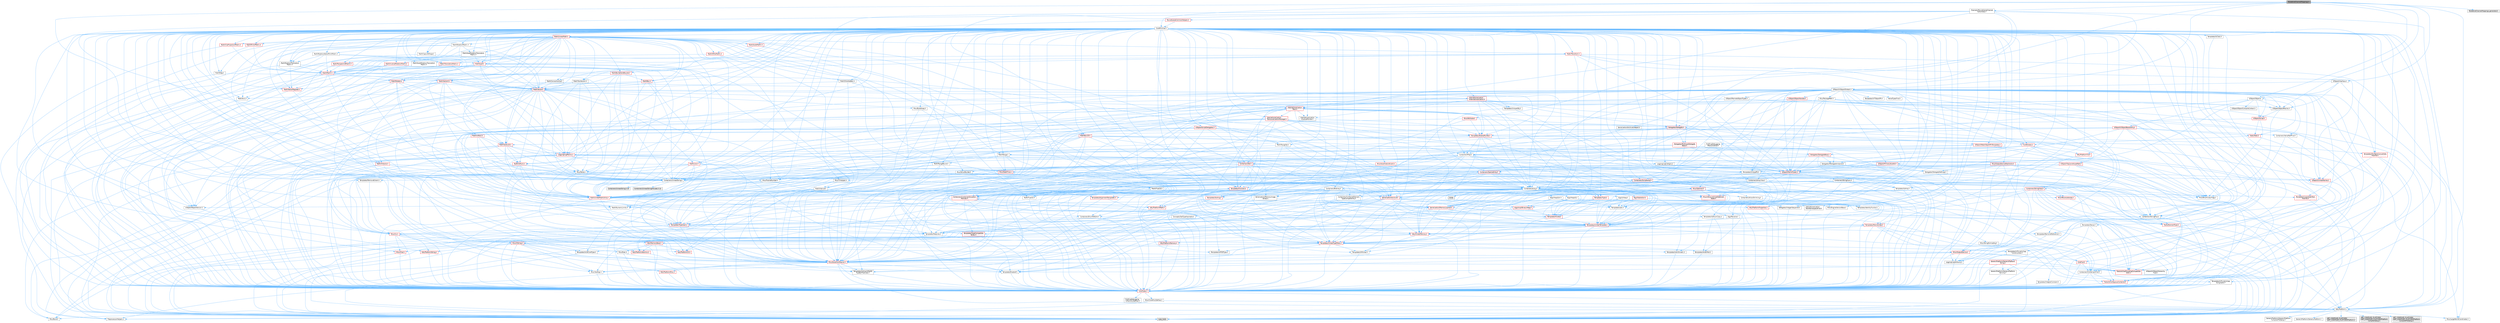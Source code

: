 digraph "INodeAndChannelMappings.h"
{
 // INTERACTIVE_SVG=YES
 // LATEX_PDF_SIZE
  bgcolor="transparent";
  edge [fontname=Helvetica,fontsize=10,labelfontname=Helvetica,labelfontsize=10];
  node [fontname=Helvetica,fontsize=10,shape=box,height=0.2,width=0.4];
  Node1 [id="Node000001",label="INodeAndChannelMappings.h",height=0.2,width=0.4,color="gray40", fillcolor="grey60", style="filled", fontcolor="black",tooltip=" "];
  Node1 -> Node2 [id="edge1_Node000001_Node000002",color="steelblue1",style="solid",tooltip=" "];
  Node2 [id="Node000002",label="Containers/Array.h",height=0.2,width=0.4,color="grey40", fillcolor="white", style="filled",URL="$df/dd0/Array_8h.html",tooltip=" "];
  Node2 -> Node3 [id="edge2_Node000002_Node000003",color="steelblue1",style="solid",tooltip=" "];
  Node3 [id="Node000003",label="CoreTypes.h",height=0.2,width=0.4,color="red", fillcolor="#FFF0F0", style="filled",URL="$dc/dec/CoreTypes_8h.html",tooltip=" "];
  Node3 -> Node4 [id="edge3_Node000003_Node000004",color="steelblue1",style="solid",tooltip=" "];
  Node4 [id="Node000004",label="HAL/Platform.h",height=0.2,width=0.4,color="grey40", fillcolor="white", style="filled",URL="$d9/dd0/Platform_8h.html",tooltip=" "];
  Node4 -> Node5 [id="edge4_Node000004_Node000005",color="steelblue1",style="solid",tooltip=" "];
  Node5 [id="Node000005",label="Misc/Build.h",height=0.2,width=0.4,color="grey40", fillcolor="white", style="filled",URL="$d3/dbb/Build_8h.html",tooltip=" "];
  Node4 -> Node6 [id="edge5_Node000004_Node000006",color="steelblue1",style="solid",tooltip=" "];
  Node6 [id="Node000006",label="Misc/LargeWorldCoordinates.h",height=0.2,width=0.4,color="grey40", fillcolor="white", style="filled",URL="$d2/dcb/LargeWorldCoordinates_8h.html",tooltip=" "];
  Node4 -> Node7 [id="edge6_Node000004_Node000007",color="steelblue1",style="solid",tooltip=" "];
  Node7 [id="Node000007",label="type_traits",height=0.2,width=0.4,color="grey60", fillcolor="#E0E0E0", style="filled",tooltip=" "];
  Node4 -> Node8 [id="edge7_Node000004_Node000008",color="steelblue1",style="solid",tooltip=" "];
  Node8 [id="Node000008",label="PreprocessorHelpers.h",height=0.2,width=0.4,color="grey40", fillcolor="white", style="filled",URL="$db/ddb/PreprocessorHelpers_8h.html",tooltip=" "];
  Node4 -> Node9 [id="edge8_Node000004_Node000009",color="steelblue1",style="solid",tooltip=" "];
  Node9 [id="Node000009",label="UBT_COMPILED_PLATFORM\l/UBT_COMPILED_PLATFORMPlatform\lCompilerPreSetup.h",height=0.2,width=0.4,color="grey60", fillcolor="#E0E0E0", style="filled",tooltip=" "];
  Node4 -> Node10 [id="edge9_Node000004_Node000010",color="steelblue1",style="solid",tooltip=" "];
  Node10 [id="Node000010",label="GenericPlatform/GenericPlatform\lCompilerPreSetup.h",height=0.2,width=0.4,color="grey40", fillcolor="white", style="filled",URL="$d9/dc8/GenericPlatformCompilerPreSetup_8h.html",tooltip=" "];
  Node4 -> Node11 [id="edge10_Node000004_Node000011",color="steelblue1",style="solid",tooltip=" "];
  Node11 [id="Node000011",label="GenericPlatform/GenericPlatform.h",height=0.2,width=0.4,color="grey40", fillcolor="white", style="filled",URL="$d6/d84/GenericPlatform_8h.html",tooltip=" "];
  Node4 -> Node12 [id="edge11_Node000004_Node000012",color="steelblue1",style="solid",tooltip=" "];
  Node12 [id="Node000012",label="UBT_COMPILED_PLATFORM\l/UBT_COMPILED_PLATFORMPlatform.h",height=0.2,width=0.4,color="grey60", fillcolor="#E0E0E0", style="filled",tooltip=" "];
  Node4 -> Node13 [id="edge12_Node000004_Node000013",color="steelblue1",style="solid",tooltip=" "];
  Node13 [id="Node000013",label="UBT_COMPILED_PLATFORM\l/UBT_COMPILED_PLATFORMPlatform\lCompilerSetup.h",height=0.2,width=0.4,color="grey60", fillcolor="#E0E0E0", style="filled",tooltip=" "];
  Node3 -> Node14 [id="edge13_Node000003_Node000014",color="steelblue1",style="solid",tooltip=" "];
  Node14 [id="Node000014",label="ProfilingDebugging\l/UMemoryDefines.h",height=0.2,width=0.4,color="grey40", fillcolor="white", style="filled",URL="$d2/da2/UMemoryDefines_8h.html",tooltip=" "];
  Node3 -> Node15 [id="edge14_Node000003_Node000015",color="steelblue1",style="solid",tooltip=" "];
  Node15 [id="Node000015",label="Misc/CoreMiscDefines.h",height=0.2,width=0.4,color="grey40", fillcolor="white", style="filled",URL="$da/d38/CoreMiscDefines_8h.html",tooltip=" "];
  Node15 -> Node4 [id="edge15_Node000015_Node000004",color="steelblue1",style="solid",tooltip=" "];
  Node15 -> Node8 [id="edge16_Node000015_Node000008",color="steelblue1",style="solid",tooltip=" "];
  Node2 -> Node17 [id="edge17_Node000002_Node000017",color="steelblue1",style="solid",tooltip=" "];
  Node17 [id="Node000017",label="Misc/AssertionMacros.h",height=0.2,width=0.4,color="red", fillcolor="#FFF0F0", style="filled",URL="$d0/dfa/AssertionMacros_8h.html",tooltip=" "];
  Node17 -> Node3 [id="edge18_Node000017_Node000003",color="steelblue1",style="solid",tooltip=" "];
  Node17 -> Node4 [id="edge19_Node000017_Node000004",color="steelblue1",style="solid",tooltip=" "];
  Node17 -> Node18 [id="edge20_Node000017_Node000018",color="steelblue1",style="solid",tooltip=" "];
  Node18 [id="Node000018",label="HAL/PlatformMisc.h",height=0.2,width=0.4,color="red", fillcolor="#FFF0F0", style="filled",URL="$d0/df5/PlatformMisc_8h.html",tooltip=" "];
  Node18 -> Node3 [id="edge21_Node000018_Node000003",color="steelblue1",style="solid",tooltip=" "];
  Node17 -> Node8 [id="edge22_Node000017_Node000008",color="steelblue1",style="solid",tooltip=" "];
  Node17 -> Node54 [id="edge23_Node000017_Node000054",color="steelblue1",style="solid",tooltip=" "];
  Node54 [id="Node000054",label="Templates/EnableIf.h",height=0.2,width=0.4,color="grey40", fillcolor="white", style="filled",URL="$d7/d60/EnableIf_8h.html",tooltip=" "];
  Node54 -> Node3 [id="edge24_Node000054_Node000003",color="steelblue1",style="solid",tooltip=" "];
  Node17 -> Node55 [id="edge25_Node000017_Node000055",color="steelblue1",style="solid",tooltip=" "];
  Node55 [id="Node000055",label="Templates/IsArrayOrRefOf\lTypeByPredicate.h",height=0.2,width=0.4,color="grey40", fillcolor="white", style="filled",URL="$d6/da1/IsArrayOrRefOfTypeByPredicate_8h.html",tooltip=" "];
  Node55 -> Node3 [id="edge26_Node000055_Node000003",color="steelblue1",style="solid",tooltip=" "];
  Node17 -> Node58 [id="edge27_Node000017_Node000058",color="steelblue1",style="solid",tooltip=" "];
  Node58 [id="Node000058",label="Traits/IsCharEncodingCompatible\lWith.h",height=0.2,width=0.4,color="red", fillcolor="#FFF0F0", style="filled",URL="$df/dd1/IsCharEncodingCompatibleWith_8h.html",tooltip=" "];
  Node58 -> Node7 [id="edge28_Node000058_Node000007",color="steelblue1",style="solid",tooltip=" "];
  Node17 -> Node60 [id="edge29_Node000017_Node000060",color="steelblue1",style="solid",tooltip=" "];
  Node60 [id="Node000060",label="Misc/VarArgs.h",height=0.2,width=0.4,color="grey40", fillcolor="white", style="filled",URL="$d5/d6f/VarArgs_8h.html",tooltip=" "];
  Node60 -> Node3 [id="edge30_Node000060_Node000003",color="steelblue1",style="solid",tooltip=" "];
  Node2 -> Node68 [id="edge31_Node000002_Node000068",color="steelblue1",style="solid",tooltip=" "];
  Node68 [id="Node000068",label="Misc/IntrusiveUnsetOptional\lState.h",height=0.2,width=0.4,color="red", fillcolor="#FFF0F0", style="filled",URL="$d2/d0a/IntrusiveUnsetOptionalState_8h.html",tooltip=" "];
  Node2 -> Node70 [id="edge32_Node000002_Node000070",color="steelblue1",style="solid",tooltip=" "];
  Node70 [id="Node000070",label="Misc/ReverseIterate.h",height=0.2,width=0.4,color="red", fillcolor="#FFF0F0", style="filled",URL="$db/de3/ReverseIterate_8h.html",tooltip=" "];
  Node70 -> Node4 [id="edge33_Node000070_Node000004",color="steelblue1",style="solid",tooltip=" "];
  Node2 -> Node72 [id="edge34_Node000002_Node000072",color="steelblue1",style="solid",tooltip=" "];
  Node72 [id="Node000072",label="HAL/UnrealMemory.h",height=0.2,width=0.4,color="red", fillcolor="#FFF0F0", style="filled",URL="$d9/d96/UnrealMemory_8h.html",tooltip=" "];
  Node72 -> Node3 [id="edge35_Node000072_Node000003",color="steelblue1",style="solid",tooltip=" "];
  Node72 -> Node76 [id="edge36_Node000072_Node000076",color="steelblue1",style="solid",tooltip=" "];
  Node76 [id="Node000076",label="HAL/MemoryBase.h",height=0.2,width=0.4,color="red", fillcolor="#FFF0F0", style="filled",URL="$d6/d9f/MemoryBase_8h.html",tooltip=" "];
  Node76 -> Node3 [id="edge37_Node000076_Node000003",color="steelblue1",style="solid",tooltip=" "];
  Node76 -> Node47 [id="edge38_Node000076_Node000047",color="steelblue1",style="solid",tooltip=" "];
  Node47 [id="Node000047",label="HAL/PlatformAtomics.h",height=0.2,width=0.4,color="red", fillcolor="#FFF0F0", style="filled",URL="$d3/d36/PlatformAtomics_8h.html",tooltip=" "];
  Node47 -> Node3 [id="edge39_Node000047_Node000003",color="steelblue1",style="solid",tooltip=" "];
  Node76 -> Node30 [id="edge40_Node000076_Node000030",color="steelblue1",style="solid",tooltip=" "];
  Node30 [id="Node000030",label="HAL/PlatformCrt.h",height=0.2,width=0.4,color="red", fillcolor="#FFF0F0", style="filled",URL="$d8/d75/PlatformCrt_8h.html",tooltip=" "];
  Node76 -> Node77 [id="edge41_Node000076_Node000077",color="steelblue1",style="solid",tooltip=" "];
  Node77 [id="Node000077",label="Misc/Exec.h",height=0.2,width=0.4,color="grey40", fillcolor="white", style="filled",URL="$de/ddb/Exec_8h.html",tooltip=" "];
  Node77 -> Node3 [id="edge42_Node000077_Node000003",color="steelblue1",style="solid",tooltip=" "];
  Node77 -> Node17 [id="edge43_Node000077_Node000017",color="steelblue1",style="solid",tooltip=" "];
  Node76 -> Node78 [id="edge44_Node000076_Node000078",color="steelblue1",style="solid",tooltip=" "];
  Node78 [id="Node000078",label="Misc/OutputDevice.h",height=0.2,width=0.4,color="red", fillcolor="#FFF0F0", style="filled",URL="$d7/d32/OutputDevice_8h.html",tooltip=" "];
  Node78 -> Node25 [id="edge45_Node000078_Node000025",color="steelblue1",style="solid",tooltip=" "];
  Node25 [id="Node000025",label="CoreFwd.h",height=0.2,width=0.4,color="red", fillcolor="#FFF0F0", style="filled",URL="$d1/d1e/CoreFwd_8h.html",tooltip=" "];
  Node25 -> Node3 [id="edge46_Node000025_Node000003",color="steelblue1",style="solid",tooltip=" "];
  Node25 -> Node26 [id="edge47_Node000025_Node000026",color="steelblue1",style="solid",tooltip=" "];
  Node26 [id="Node000026",label="Containers/ContainersFwd.h",height=0.2,width=0.4,color="grey40", fillcolor="white", style="filled",URL="$d4/d0a/ContainersFwd_8h.html",tooltip=" "];
  Node26 -> Node4 [id="edge48_Node000026_Node000004",color="steelblue1",style="solid",tooltip=" "];
  Node26 -> Node3 [id="edge49_Node000026_Node000003",color="steelblue1",style="solid",tooltip=" "];
  Node26 -> Node23 [id="edge50_Node000026_Node000023",color="steelblue1",style="solid",tooltip=" "];
  Node23 [id="Node000023",label="Traits/IsContiguousContainer.h",height=0.2,width=0.4,color="red", fillcolor="#FFF0F0", style="filled",URL="$d5/d3c/IsContiguousContainer_8h.html",tooltip=" "];
  Node23 -> Node3 [id="edge51_Node000023_Node000003",color="steelblue1",style="solid",tooltip=" "];
  Node25 -> Node28 [id="edge52_Node000025_Node000028",color="steelblue1",style="solid",tooltip=" "];
  Node28 [id="Node000028",label="UObject/UObjectHierarchy\lFwd.h",height=0.2,width=0.4,color="grey40", fillcolor="white", style="filled",URL="$d3/d13/UObjectHierarchyFwd_8h.html",tooltip=" "];
  Node78 -> Node3 [id="edge53_Node000078_Node000003",color="steelblue1",style="solid",tooltip=" "];
  Node78 -> Node79 [id="edge54_Node000078_Node000079",color="steelblue1",style="solid",tooltip=" "];
  Node79 [id="Node000079",label="Logging/LogVerbosity.h",height=0.2,width=0.4,color="grey40", fillcolor="white", style="filled",URL="$d2/d8f/LogVerbosity_8h.html",tooltip=" "];
  Node79 -> Node3 [id="edge55_Node000079_Node000003",color="steelblue1",style="solid",tooltip=" "];
  Node78 -> Node60 [id="edge56_Node000078_Node000060",color="steelblue1",style="solid",tooltip=" "];
  Node78 -> Node55 [id="edge57_Node000078_Node000055",color="steelblue1",style="solid",tooltip=" "];
  Node78 -> Node58 [id="edge58_Node000078_Node000058",color="steelblue1",style="solid",tooltip=" "];
  Node72 -> Node89 [id="edge59_Node000072_Node000089",color="steelblue1",style="solid",tooltip=" "];
  Node89 [id="Node000089",label="HAL/PlatformMemory.h",height=0.2,width=0.4,color="red", fillcolor="#FFF0F0", style="filled",URL="$de/d68/PlatformMemory_8h.html",tooltip=" "];
  Node89 -> Node3 [id="edge60_Node000089_Node000003",color="steelblue1",style="solid",tooltip=" "];
  Node72 -> Node92 [id="edge61_Node000072_Node000092",color="steelblue1",style="solid",tooltip=" "];
  Node92 [id="Node000092",label="Templates/IsPointer.h",height=0.2,width=0.4,color="grey40", fillcolor="white", style="filled",URL="$d7/d05/IsPointer_8h.html",tooltip=" "];
  Node92 -> Node3 [id="edge62_Node000092_Node000003",color="steelblue1",style="solid",tooltip=" "];
  Node2 -> Node93 [id="edge63_Node000002_Node000093",color="steelblue1",style="solid",tooltip=" "];
  Node93 [id="Node000093",label="Templates/UnrealTypeTraits.h",height=0.2,width=0.4,color="red", fillcolor="#FFF0F0", style="filled",URL="$d2/d2d/UnrealTypeTraits_8h.html",tooltip=" "];
  Node93 -> Node3 [id="edge64_Node000093_Node000003",color="steelblue1",style="solid",tooltip=" "];
  Node93 -> Node92 [id="edge65_Node000093_Node000092",color="steelblue1",style="solid",tooltip=" "];
  Node93 -> Node17 [id="edge66_Node000093_Node000017",color="steelblue1",style="solid",tooltip=" "];
  Node93 -> Node85 [id="edge67_Node000093_Node000085",color="steelblue1",style="solid",tooltip=" "];
  Node85 [id="Node000085",label="Templates/AndOrNot.h",height=0.2,width=0.4,color="grey40", fillcolor="white", style="filled",URL="$db/d0a/AndOrNot_8h.html",tooltip=" "];
  Node85 -> Node3 [id="edge68_Node000085_Node000003",color="steelblue1",style="solid",tooltip=" "];
  Node93 -> Node54 [id="edge69_Node000093_Node000054",color="steelblue1",style="solid",tooltip=" "];
  Node93 -> Node94 [id="edge70_Node000093_Node000094",color="steelblue1",style="solid",tooltip=" "];
  Node94 [id="Node000094",label="Templates/IsArithmetic.h",height=0.2,width=0.4,color="grey40", fillcolor="white", style="filled",URL="$d2/d5d/IsArithmetic_8h.html",tooltip=" "];
  Node94 -> Node3 [id="edge71_Node000094_Node000003",color="steelblue1",style="solid",tooltip=" "];
  Node93 -> Node96 [id="edge72_Node000093_Node000096",color="steelblue1",style="solid",tooltip=" "];
  Node96 [id="Node000096",label="Templates/IsPODType.h",height=0.2,width=0.4,color="grey40", fillcolor="white", style="filled",URL="$d7/db1/IsPODType_8h.html",tooltip=" "];
  Node96 -> Node3 [id="edge73_Node000096_Node000003",color="steelblue1",style="solid",tooltip=" "];
  Node93 -> Node97 [id="edge74_Node000093_Node000097",color="steelblue1",style="solid",tooltip=" "];
  Node97 [id="Node000097",label="Templates/IsUECoreType.h",height=0.2,width=0.4,color="grey40", fillcolor="white", style="filled",URL="$d1/db8/IsUECoreType_8h.html",tooltip=" "];
  Node97 -> Node3 [id="edge75_Node000097_Node000003",color="steelblue1",style="solid",tooltip=" "];
  Node97 -> Node7 [id="edge76_Node000097_Node000007",color="steelblue1",style="solid",tooltip=" "];
  Node93 -> Node86 [id="edge77_Node000093_Node000086",color="steelblue1",style="solid",tooltip=" "];
  Node86 [id="Node000086",label="Templates/IsTriviallyCopy\lConstructible.h",height=0.2,width=0.4,color="grey40", fillcolor="white", style="filled",URL="$d3/d78/IsTriviallyCopyConstructible_8h.html",tooltip=" "];
  Node86 -> Node3 [id="edge78_Node000086_Node000003",color="steelblue1",style="solid",tooltip=" "];
  Node86 -> Node7 [id="edge79_Node000086_Node000007",color="steelblue1",style="solid",tooltip=" "];
  Node2 -> Node98 [id="edge80_Node000002_Node000098",color="steelblue1",style="solid",tooltip=" "];
  Node98 [id="Node000098",label="Templates/UnrealTemplate.h",height=0.2,width=0.4,color="red", fillcolor="#FFF0F0", style="filled",URL="$d4/d24/UnrealTemplate_8h.html",tooltip=" "];
  Node98 -> Node3 [id="edge81_Node000098_Node000003",color="steelblue1",style="solid",tooltip=" "];
  Node98 -> Node92 [id="edge82_Node000098_Node000092",color="steelblue1",style="solid",tooltip=" "];
  Node98 -> Node72 [id="edge83_Node000098_Node000072",color="steelblue1",style="solid",tooltip=" "];
  Node98 -> Node93 [id="edge84_Node000098_Node000093",color="steelblue1",style="solid",tooltip=" "];
  Node98 -> Node101 [id="edge85_Node000098_Node000101",color="steelblue1",style="solid",tooltip=" "];
  Node101 [id="Node000101",label="Templates/RemoveReference.h",height=0.2,width=0.4,color="grey40", fillcolor="white", style="filled",URL="$da/dbe/RemoveReference_8h.html",tooltip=" "];
  Node101 -> Node3 [id="edge86_Node000101_Node000003",color="steelblue1",style="solid",tooltip=" "];
  Node98 -> Node62 [id="edge87_Node000098_Node000062",color="steelblue1",style="solid",tooltip=" "];
  Node62 [id="Node000062",label="Templates/Requires.h",height=0.2,width=0.4,color="grey40", fillcolor="white", style="filled",URL="$dc/d96/Requires_8h.html",tooltip=" "];
  Node62 -> Node54 [id="edge88_Node000062_Node000054",color="steelblue1",style="solid",tooltip=" "];
  Node62 -> Node7 [id="edge89_Node000062_Node000007",color="steelblue1",style="solid",tooltip=" "];
  Node98 -> Node102 [id="edge90_Node000098_Node000102",color="steelblue1",style="solid",tooltip=" "];
  Node102 [id="Node000102",label="Templates/TypeCompatible\lBytes.h",height=0.2,width=0.4,color="red", fillcolor="#FFF0F0", style="filled",URL="$df/d0a/TypeCompatibleBytes_8h.html",tooltip=" "];
  Node102 -> Node3 [id="edge91_Node000102_Node000003",color="steelblue1",style="solid",tooltip=" "];
  Node102 -> Node7 [id="edge92_Node000102_Node000007",color="steelblue1",style="solid",tooltip=" "];
  Node98 -> Node23 [id="edge93_Node000098_Node000023",color="steelblue1",style="solid",tooltip=" "];
  Node98 -> Node7 [id="edge94_Node000098_Node000007",color="steelblue1",style="solid",tooltip=" "];
  Node2 -> Node104 [id="edge95_Node000002_Node000104",color="steelblue1",style="solid",tooltip=" "];
  Node104 [id="Node000104",label="Containers/AllowShrinking.h",height=0.2,width=0.4,color="grey40", fillcolor="white", style="filled",URL="$d7/d1a/AllowShrinking_8h.html",tooltip=" "];
  Node104 -> Node3 [id="edge96_Node000104_Node000003",color="steelblue1",style="solid",tooltip=" "];
  Node2 -> Node105 [id="edge97_Node000002_Node000105",color="steelblue1",style="solid",tooltip=" "];
  Node105 [id="Node000105",label="Containers/ContainerAllocation\lPolicies.h",height=0.2,width=0.4,color="red", fillcolor="#FFF0F0", style="filled",URL="$d7/dff/ContainerAllocationPolicies_8h.html",tooltip=" "];
  Node105 -> Node3 [id="edge98_Node000105_Node000003",color="steelblue1",style="solid",tooltip=" "];
  Node105 -> Node105 [id="edge99_Node000105_Node000105",color="steelblue1",style="solid",tooltip=" "];
  Node105 -> Node107 [id="edge100_Node000105_Node000107",color="steelblue1",style="solid",tooltip=" "];
  Node107 [id="Node000107",label="HAL/PlatformMath.h",height=0.2,width=0.4,color="red", fillcolor="#FFF0F0", style="filled",URL="$dc/d53/PlatformMath_8h.html",tooltip=" "];
  Node107 -> Node3 [id="edge101_Node000107_Node000003",color="steelblue1",style="solid",tooltip=" "];
  Node105 -> Node72 [id="edge102_Node000105_Node000072",color="steelblue1",style="solid",tooltip=" "];
  Node105 -> Node40 [id="edge103_Node000105_Node000040",color="steelblue1",style="solid",tooltip=" "];
  Node40 [id="Node000040",label="Math/NumericLimits.h",height=0.2,width=0.4,color="grey40", fillcolor="white", style="filled",URL="$df/d1b/NumericLimits_8h.html",tooltip=" "];
  Node40 -> Node3 [id="edge104_Node000040_Node000003",color="steelblue1",style="solid",tooltip=" "];
  Node105 -> Node17 [id="edge105_Node000105_Node000017",color="steelblue1",style="solid",tooltip=" "];
  Node105 -> Node116 [id="edge106_Node000105_Node000116",color="steelblue1",style="solid",tooltip=" "];
  Node116 [id="Node000116",label="Templates/MemoryOps.h",height=0.2,width=0.4,color="red", fillcolor="#FFF0F0", style="filled",URL="$db/dea/MemoryOps_8h.html",tooltip=" "];
  Node116 -> Node3 [id="edge107_Node000116_Node000003",color="steelblue1",style="solid",tooltip=" "];
  Node116 -> Node72 [id="edge108_Node000116_Node000072",color="steelblue1",style="solid",tooltip=" "];
  Node116 -> Node87 [id="edge109_Node000116_Node000087",color="steelblue1",style="solid",tooltip=" "];
  Node87 [id="Node000087",label="Templates/IsTriviallyCopy\lAssignable.h",height=0.2,width=0.4,color="grey40", fillcolor="white", style="filled",URL="$d2/df2/IsTriviallyCopyAssignable_8h.html",tooltip=" "];
  Node87 -> Node3 [id="edge110_Node000087_Node000003",color="steelblue1",style="solid",tooltip=" "];
  Node87 -> Node7 [id="edge111_Node000087_Node000007",color="steelblue1",style="solid",tooltip=" "];
  Node116 -> Node86 [id="edge112_Node000116_Node000086",color="steelblue1",style="solid",tooltip=" "];
  Node116 -> Node62 [id="edge113_Node000116_Node000062",color="steelblue1",style="solid",tooltip=" "];
  Node116 -> Node93 [id="edge114_Node000116_Node000093",color="steelblue1",style="solid",tooltip=" "];
  Node116 -> Node7 [id="edge115_Node000116_Node000007",color="steelblue1",style="solid",tooltip=" "];
  Node105 -> Node102 [id="edge116_Node000105_Node000102",color="steelblue1",style="solid",tooltip=" "];
  Node105 -> Node7 [id="edge117_Node000105_Node000007",color="steelblue1",style="solid",tooltip=" "];
  Node2 -> Node117 [id="edge118_Node000002_Node000117",color="steelblue1",style="solid",tooltip=" "];
  Node117 [id="Node000117",label="Containers/ContainerElement\lTypeCompatibility.h",height=0.2,width=0.4,color="grey40", fillcolor="white", style="filled",URL="$df/ddf/ContainerElementTypeCompatibility_8h.html",tooltip=" "];
  Node117 -> Node3 [id="edge119_Node000117_Node000003",color="steelblue1",style="solid",tooltip=" "];
  Node117 -> Node93 [id="edge120_Node000117_Node000093",color="steelblue1",style="solid",tooltip=" "];
  Node2 -> Node118 [id="edge121_Node000002_Node000118",color="steelblue1",style="solid",tooltip=" "];
  Node118 [id="Node000118",label="Serialization/Archive.h",height=0.2,width=0.4,color="red", fillcolor="#FFF0F0", style="filled",URL="$d7/d3b/Archive_8h.html",tooltip=" "];
  Node118 -> Node25 [id="edge122_Node000118_Node000025",color="steelblue1",style="solid",tooltip=" "];
  Node118 -> Node3 [id="edge123_Node000118_Node000003",color="steelblue1",style="solid",tooltip=" "];
  Node118 -> Node119 [id="edge124_Node000118_Node000119",color="steelblue1",style="solid",tooltip=" "];
  Node119 [id="Node000119",label="HAL/PlatformProperties.h",height=0.2,width=0.4,color="red", fillcolor="#FFF0F0", style="filled",URL="$d9/db0/PlatformProperties_8h.html",tooltip=" "];
  Node119 -> Node3 [id="edge125_Node000119_Node000003",color="steelblue1",style="solid",tooltip=" "];
  Node118 -> Node122 [id="edge126_Node000118_Node000122",color="steelblue1",style="solid",tooltip=" "];
  Node122 [id="Node000122",label="Internationalization\l/TextNamespaceFwd.h",height=0.2,width=0.4,color="grey40", fillcolor="white", style="filled",URL="$d8/d97/TextNamespaceFwd_8h.html",tooltip=" "];
  Node122 -> Node3 [id="edge127_Node000122_Node000003",color="steelblue1",style="solid",tooltip=" "];
  Node118 -> Node17 [id="edge128_Node000118_Node000017",color="steelblue1",style="solid",tooltip=" "];
  Node118 -> Node5 [id="edge129_Node000118_Node000005",color="steelblue1",style="solid",tooltip=" "];
  Node118 -> Node123 [id="edge130_Node000118_Node000123",color="steelblue1",style="solid",tooltip=" "];
  Node123 [id="Node000123",label="Misc/EngineVersionBase.h",height=0.2,width=0.4,color="grey40", fillcolor="white", style="filled",URL="$d5/d2b/EngineVersionBase_8h.html",tooltip=" "];
  Node123 -> Node3 [id="edge131_Node000123_Node000003",color="steelblue1",style="solid",tooltip=" "];
  Node118 -> Node60 [id="edge132_Node000118_Node000060",color="steelblue1",style="solid",tooltip=" "];
  Node118 -> Node54 [id="edge133_Node000118_Node000054",color="steelblue1",style="solid",tooltip=" "];
  Node118 -> Node55 [id="edge134_Node000118_Node000055",color="steelblue1",style="solid",tooltip=" "];
  Node118 -> Node126 [id="edge135_Node000118_Node000126",color="steelblue1",style="solid",tooltip=" "];
  Node126 [id="Node000126",label="Templates/IsEnumClass.h",height=0.2,width=0.4,color="grey40", fillcolor="white", style="filled",URL="$d7/d15/IsEnumClass_8h.html",tooltip=" "];
  Node126 -> Node3 [id="edge136_Node000126_Node000003",color="steelblue1",style="solid",tooltip=" "];
  Node126 -> Node85 [id="edge137_Node000126_Node000085",color="steelblue1",style="solid",tooltip=" "];
  Node118 -> Node98 [id="edge138_Node000118_Node000098",color="steelblue1",style="solid",tooltip=" "];
  Node118 -> Node58 [id="edge139_Node000118_Node000058",color="steelblue1",style="solid",tooltip=" "];
  Node118 -> Node127 [id="edge140_Node000118_Node000127",color="steelblue1",style="solid",tooltip=" "];
  Node127 [id="Node000127",label="UObject/ObjectVersion.h",height=0.2,width=0.4,color="grey40", fillcolor="white", style="filled",URL="$da/d63/ObjectVersion_8h.html",tooltip=" "];
  Node127 -> Node3 [id="edge141_Node000127_Node000003",color="steelblue1",style="solid",tooltip=" "];
  Node2 -> Node128 [id="edge142_Node000002_Node000128",color="steelblue1",style="solid",tooltip=" "];
  Node128 [id="Node000128",label="Serialization/MemoryImage\lWriter.h",height=0.2,width=0.4,color="grey40", fillcolor="white", style="filled",URL="$d0/d08/MemoryImageWriter_8h.html",tooltip=" "];
  Node128 -> Node3 [id="edge143_Node000128_Node000003",color="steelblue1",style="solid",tooltip=" "];
  Node128 -> Node129 [id="edge144_Node000128_Node000129",color="steelblue1",style="solid",tooltip=" "];
  Node129 [id="Node000129",label="Serialization/MemoryLayout.h",height=0.2,width=0.4,color="red", fillcolor="#FFF0F0", style="filled",URL="$d7/d66/MemoryLayout_8h.html",tooltip=" "];
  Node129 -> Node132 [id="edge145_Node000129_Node000132",color="steelblue1",style="solid",tooltip=" "];
  Node132 [id="Node000132",label="Containers/EnumAsByte.h",height=0.2,width=0.4,color="grey40", fillcolor="white", style="filled",URL="$d6/d9a/EnumAsByte_8h.html",tooltip=" "];
  Node132 -> Node3 [id="edge146_Node000132_Node000003",color="steelblue1",style="solid",tooltip=" "];
  Node132 -> Node96 [id="edge147_Node000132_Node000096",color="steelblue1",style="solid",tooltip=" "];
  Node132 -> Node133 [id="edge148_Node000132_Node000133",color="steelblue1",style="solid",tooltip=" "];
  Node133 [id="Node000133",label="Templates/TypeHash.h",height=0.2,width=0.4,color="red", fillcolor="#FFF0F0", style="filled",URL="$d1/d62/TypeHash_8h.html",tooltip=" "];
  Node133 -> Node3 [id="edge149_Node000133_Node000003",color="steelblue1",style="solid",tooltip=" "];
  Node133 -> Node62 [id="edge150_Node000133_Node000062",color="steelblue1",style="solid",tooltip=" "];
  Node133 -> Node134 [id="edge151_Node000133_Node000134",color="steelblue1",style="solid",tooltip=" "];
  Node134 [id="Node000134",label="Misc/Crc.h",height=0.2,width=0.4,color="red", fillcolor="#FFF0F0", style="filled",URL="$d4/dd2/Crc_8h.html",tooltip=" "];
  Node134 -> Node3 [id="edge152_Node000134_Node000003",color="steelblue1",style="solid",tooltip=" "];
  Node134 -> Node74 [id="edge153_Node000134_Node000074",color="steelblue1",style="solid",tooltip=" "];
  Node74 [id="Node000074",label="HAL/PlatformString.h",height=0.2,width=0.4,color="red", fillcolor="#FFF0F0", style="filled",URL="$db/db5/PlatformString_8h.html",tooltip=" "];
  Node74 -> Node3 [id="edge154_Node000074_Node000003",color="steelblue1",style="solid",tooltip=" "];
  Node134 -> Node17 [id="edge155_Node000134_Node000017",color="steelblue1",style="solid",tooltip=" "];
  Node134 -> Node135 [id="edge156_Node000134_Node000135",color="steelblue1",style="solid",tooltip=" "];
  Node135 [id="Node000135",label="Misc/CString.h",height=0.2,width=0.4,color="red", fillcolor="#FFF0F0", style="filled",URL="$d2/d49/CString_8h.html",tooltip=" "];
  Node135 -> Node3 [id="edge157_Node000135_Node000003",color="steelblue1",style="solid",tooltip=" "];
  Node135 -> Node30 [id="edge158_Node000135_Node000030",color="steelblue1",style="solid",tooltip=" "];
  Node135 -> Node74 [id="edge159_Node000135_Node000074",color="steelblue1",style="solid",tooltip=" "];
  Node135 -> Node17 [id="edge160_Node000135_Node000017",color="steelblue1",style="solid",tooltip=" "];
  Node135 -> Node136 [id="edge161_Node000135_Node000136",color="steelblue1",style="solid",tooltip=" "];
  Node136 [id="Node000136",label="Misc/Char.h",height=0.2,width=0.4,color="red", fillcolor="#FFF0F0", style="filled",URL="$d0/d58/Char_8h.html",tooltip=" "];
  Node136 -> Node3 [id="edge162_Node000136_Node000003",color="steelblue1",style="solid",tooltip=" "];
  Node136 -> Node7 [id="edge163_Node000136_Node000007",color="steelblue1",style="solid",tooltip=" "];
  Node135 -> Node60 [id="edge164_Node000135_Node000060",color="steelblue1",style="solid",tooltip=" "];
  Node135 -> Node55 [id="edge165_Node000135_Node000055",color="steelblue1",style="solid",tooltip=" "];
  Node135 -> Node58 [id="edge166_Node000135_Node000058",color="steelblue1",style="solid",tooltip=" "];
  Node134 -> Node136 [id="edge167_Node000134_Node000136",color="steelblue1",style="solid",tooltip=" "];
  Node134 -> Node93 [id="edge168_Node000134_Node000093",color="steelblue1",style="solid",tooltip=" "];
  Node133 -> Node7 [id="edge169_Node000133_Node000007",color="steelblue1",style="solid",tooltip=" "];
  Node129 -> Node20 [id="edge170_Node000129_Node000020",color="steelblue1",style="solid",tooltip=" "];
  Node20 [id="Node000020",label="Containers/StringFwd.h",height=0.2,width=0.4,color="grey40", fillcolor="white", style="filled",URL="$df/d37/StringFwd_8h.html",tooltip=" "];
  Node20 -> Node3 [id="edge171_Node000020_Node000003",color="steelblue1",style="solid",tooltip=" "];
  Node20 -> Node21 [id="edge172_Node000020_Node000021",color="steelblue1",style="solid",tooltip=" "];
  Node21 [id="Node000021",label="Traits/ElementType.h",height=0.2,width=0.4,color="red", fillcolor="#FFF0F0", style="filled",URL="$d5/d4f/ElementType_8h.html",tooltip=" "];
  Node21 -> Node4 [id="edge173_Node000021_Node000004",color="steelblue1",style="solid",tooltip=" "];
  Node21 -> Node7 [id="edge174_Node000021_Node000007",color="steelblue1",style="solid",tooltip=" "];
  Node20 -> Node23 [id="edge175_Node000020_Node000023",color="steelblue1",style="solid",tooltip=" "];
  Node129 -> Node72 [id="edge176_Node000129_Node000072",color="steelblue1",style="solid",tooltip=" "];
  Node129 -> Node54 [id="edge177_Node000129_Node000054",color="steelblue1",style="solid",tooltip=" "];
  Node129 -> Node98 [id="edge178_Node000129_Node000098",color="steelblue1",style="solid",tooltip=" "];
  Node2 -> Node142 [id="edge179_Node000002_Node000142",color="steelblue1",style="solid",tooltip=" "];
  Node142 [id="Node000142",label="Algo/Heapify.h",height=0.2,width=0.4,color="grey40", fillcolor="white", style="filled",URL="$d0/d2a/Heapify_8h.html",tooltip=" "];
  Node142 -> Node143 [id="edge180_Node000142_Node000143",color="steelblue1",style="solid",tooltip=" "];
  Node143 [id="Node000143",label="Algo/Impl/BinaryHeap.h",height=0.2,width=0.4,color="red", fillcolor="#FFF0F0", style="filled",URL="$d7/da3/Algo_2Impl_2BinaryHeap_8h.html",tooltip=" "];
  Node143 -> Node144 [id="edge181_Node000143_Node000144",color="steelblue1",style="solid",tooltip=" "];
  Node144 [id="Node000144",label="Templates/Invoke.h",height=0.2,width=0.4,color="red", fillcolor="#FFF0F0", style="filled",URL="$d7/deb/Invoke_8h.html",tooltip=" "];
  Node144 -> Node3 [id="edge182_Node000144_Node000003",color="steelblue1",style="solid",tooltip=" "];
  Node144 -> Node98 [id="edge183_Node000144_Node000098",color="steelblue1",style="solid",tooltip=" "];
  Node144 -> Node7 [id="edge184_Node000144_Node000007",color="steelblue1",style="solid",tooltip=" "];
  Node143 -> Node7 [id="edge185_Node000143_Node000007",color="steelblue1",style="solid",tooltip=" "];
  Node142 -> Node148 [id="edge186_Node000142_Node000148",color="steelblue1",style="solid",tooltip=" "];
  Node148 [id="Node000148",label="Templates/IdentityFunctor.h",height=0.2,width=0.4,color="grey40", fillcolor="white", style="filled",URL="$d7/d2e/IdentityFunctor_8h.html",tooltip=" "];
  Node148 -> Node4 [id="edge187_Node000148_Node000004",color="steelblue1",style="solid",tooltip=" "];
  Node142 -> Node144 [id="edge188_Node000142_Node000144",color="steelblue1",style="solid",tooltip=" "];
  Node142 -> Node149 [id="edge189_Node000142_Node000149",color="steelblue1",style="solid",tooltip=" "];
  Node149 [id="Node000149",label="Templates/Less.h",height=0.2,width=0.4,color="grey40", fillcolor="white", style="filled",URL="$de/dc8/Less_8h.html",tooltip=" "];
  Node149 -> Node3 [id="edge190_Node000149_Node000003",color="steelblue1",style="solid",tooltip=" "];
  Node149 -> Node98 [id="edge191_Node000149_Node000098",color="steelblue1",style="solid",tooltip=" "];
  Node142 -> Node98 [id="edge192_Node000142_Node000098",color="steelblue1",style="solid",tooltip=" "];
  Node2 -> Node150 [id="edge193_Node000002_Node000150",color="steelblue1",style="solid",tooltip=" "];
  Node150 [id="Node000150",label="Algo/HeapSort.h",height=0.2,width=0.4,color="grey40", fillcolor="white", style="filled",URL="$d3/d92/HeapSort_8h.html",tooltip=" "];
  Node150 -> Node143 [id="edge194_Node000150_Node000143",color="steelblue1",style="solid",tooltip=" "];
  Node150 -> Node148 [id="edge195_Node000150_Node000148",color="steelblue1",style="solid",tooltip=" "];
  Node150 -> Node149 [id="edge196_Node000150_Node000149",color="steelblue1",style="solid",tooltip=" "];
  Node150 -> Node98 [id="edge197_Node000150_Node000098",color="steelblue1",style="solid",tooltip=" "];
  Node2 -> Node151 [id="edge198_Node000002_Node000151",color="steelblue1",style="solid",tooltip=" "];
  Node151 [id="Node000151",label="Algo/IsHeap.h",height=0.2,width=0.4,color="grey40", fillcolor="white", style="filled",URL="$de/d32/IsHeap_8h.html",tooltip=" "];
  Node151 -> Node143 [id="edge199_Node000151_Node000143",color="steelblue1",style="solid",tooltip=" "];
  Node151 -> Node148 [id="edge200_Node000151_Node000148",color="steelblue1",style="solid",tooltip=" "];
  Node151 -> Node144 [id="edge201_Node000151_Node000144",color="steelblue1",style="solid",tooltip=" "];
  Node151 -> Node149 [id="edge202_Node000151_Node000149",color="steelblue1",style="solid",tooltip=" "];
  Node151 -> Node98 [id="edge203_Node000151_Node000098",color="steelblue1",style="solid",tooltip=" "];
  Node2 -> Node143 [id="edge204_Node000002_Node000143",color="steelblue1",style="solid",tooltip=" "];
  Node2 -> Node152 [id="edge205_Node000002_Node000152",color="steelblue1",style="solid",tooltip=" "];
  Node152 [id="Node000152",label="Algo/StableSort.h",height=0.2,width=0.4,color="red", fillcolor="#FFF0F0", style="filled",URL="$d7/d3c/StableSort_8h.html",tooltip=" "];
  Node152 -> Node148 [id="edge206_Node000152_Node000148",color="steelblue1",style="solid",tooltip=" "];
  Node152 -> Node144 [id="edge207_Node000152_Node000144",color="steelblue1",style="solid",tooltip=" "];
  Node152 -> Node149 [id="edge208_Node000152_Node000149",color="steelblue1",style="solid",tooltip=" "];
  Node152 -> Node98 [id="edge209_Node000152_Node000098",color="steelblue1",style="solid",tooltip=" "];
  Node2 -> Node155 [id="edge210_Node000002_Node000155",color="steelblue1",style="solid",tooltip=" "];
  Node155 [id="Node000155",label="Concepts/GetTypeHashable.h",height=0.2,width=0.4,color="grey40", fillcolor="white", style="filled",URL="$d3/da2/GetTypeHashable_8h.html",tooltip=" "];
  Node155 -> Node3 [id="edge211_Node000155_Node000003",color="steelblue1",style="solid",tooltip=" "];
  Node155 -> Node133 [id="edge212_Node000155_Node000133",color="steelblue1",style="solid",tooltip=" "];
  Node2 -> Node148 [id="edge213_Node000002_Node000148",color="steelblue1",style="solid",tooltip=" "];
  Node2 -> Node144 [id="edge214_Node000002_Node000144",color="steelblue1",style="solid",tooltip=" "];
  Node2 -> Node149 [id="edge215_Node000002_Node000149",color="steelblue1",style="solid",tooltip=" "];
  Node2 -> Node156 [id="edge216_Node000002_Node000156",color="steelblue1",style="solid",tooltip=" "];
  Node156 [id="Node000156",label="Templates/LosesQualifiers\lFromTo.h",height=0.2,width=0.4,color="red", fillcolor="#FFF0F0", style="filled",URL="$d2/db3/LosesQualifiersFromTo_8h.html",tooltip=" "];
  Node156 -> Node7 [id="edge217_Node000156_Node000007",color="steelblue1",style="solid",tooltip=" "];
  Node2 -> Node62 [id="edge218_Node000002_Node000062",color="steelblue1",style="solid",tooltip=" "];
  Node2 -> Node157 [id="edge219_Node000002_Node000157",color="steelblue1",style="solid",tooltip=" "];
  Node157 [id="Node000157",label="Templates/Sorting.h",height=0.2,width=0.4,color="red", fillcolor="#FFF0F0", style="filled",URL="$d3/d9e/Sorting_8h.html",tooltip=" "];
  Node157 -> Node3 [id="edge220_Node000157_Node000003",color="steelblue1",style="solid",tooltip=" "];
  Node157 -> Node107 [id="edge221_Node000157_Node000107",color="steelblue1",style="solid",tooltip=" "];
  Node157 -> Node149 [id="edge222_Node000157_Node000149",color="steelblue1",style="solid",tooltip=" "];
  Node2 -> Node161 [id="edge223_Node000002_Node000161",color="steelblue1",style="solid",tooltip=" "];
  Node161 [id="Node000161",label="Templates/AlignmentTemplates.h",height=0.2,width=0.4,color="red", fillcolor="#FFF0F0", style="filled",URL="$dd/d32/AlignmentTemplates_8h.html",tooltip=" "];
  Node161 -> Node3 [id="edge224_Node000161_Node000003",color="steelblue1",style="solid",tooltip=" "];
  Node161 -> Node92 [id="edge225_Node000161_Node000092",color="steelblue1",style="solid",tooltip=" "];
  Node2 -> Node21 [id="edge226_Node000002_Node000021",color="steelblue1",style="solid",tooltip=" "];
  Node2 -> Node113 [id="edge227_Node000002_Node000113",color="steelblue1",style="solid",tooltip=" "];
  Node113 [id="Node000113",label="limits",height=0.2,width=0.4,color="grey60", fillcolor="#E0E0E0", style="filled",tooltip=" "];
  Node2 -> Node7 [id="edge228_Node000002_Node000007",color="steelblue1",style="solid",tooltip=" "];
  Node1 -> Node162 [id="edge229_Node000001_Node000162",color="steelblue1",style="solid",tooltip=" "];
  Node162 [id="Node000162",label="Containers/UnrealString.h",height=0.2,width=0.4,color="grey40", fillcolor="white", style="filled",URL="$d5/dba/UnrealString_8h.html",tooltip=" "];
  Node162 -> Node163 [id="edge230_Node000162_Node000163",color="steelblue1",style="solid",tooltip=" "];
  Node163 [id="Node000163",label="Containers/UnrealStringIncludes.h.inl",height=0.2,width=0.4,color="grey60", fillcolor="#E0E0E0", style="filled",tooltip=" "];
  Node162 -> Node164 [id="edge231_Node000162_Node000164",color="steelblue1",style="solid",tooltip=" "];
  Node164 [id="Node000164",label="Containers/UnrealString.h.inl",height=0.2,width=0.4,color="grey60", fillcolor="#E0E0E0", style="filled",tooltip=" "];
  Node162 -> Node165 [id="edge232_Node000162_Node000165",color="steelblue1",style="solid",tooltip=" "];
  Node165 [id="Node000165",label="Misc/StringFormatArg.h",height=0.2,width=0.4,color="grey40", fillcolor="white", style="filled",URL="$d2/d16/StringFormatArg_8h.html",tooltip=" "];
  Node165 -> Node26 [id="edge233_Node000165_Node000026",color="steelblue1",style="solid",tooltip=" "];
  Node1 -> Node166 [id="edge234_Node000001_Node000166",color="steelblue1",style="solid",tooltip=" "];
  Node166 [id="Node000166",label="CoreMinimal.h",height=0.2,width=0.4,color="grey40", fillcolor="white", style="filled",URL="$d7/d67/CoreMinimal_8h.html",tooltip=" "];
  Node166 -> Node3 [id="edge235_Node000166_Node000003",color="steelblue1",style="solid",tooltip=" "];
  Node166 -> Node25 [id="edge236_Node000166_Node000025",color="steelblue1",style="solid",tooltip=" "];
  Node166 -> Node28 [id="edge237_Node000166_Node000028",color="steelblue1",style="solid",tooltip=" "];
  Node166 -> Node26 [id="edge238_Node000166_Node000026",color="steelblue1",style="solid",tooltip=" "];
  Node166 -> Node60 [id="edge239_Node000166_Node000060",color="steelblue1",style="solid",tooltip=" "];
  Node166 -> Node79 [id="edge240_Node000166_Node000079",color="steelblue1",style="solid",tooltip=" "];
  Node166 -> Node78 [id="edge241_Node000166_Node000078",color="steelblue1",style="solid",tooltip=" "];
  Node166 -> Node30 [id="edge242_Node000166_Node000030",color="steelblue1",style="solid",tooltip=" "];
  Node166 -> Node18 [id="edge243_Node000166_Node000018",color="steelblue1",style="solid",tooltip=" "];
  Node166 -> Node17 [id="edge244_Node000166_Node000017",color="steelblue1",style="solid",tooltip=" "];
  Node166 -> Node92 [id="edge245_Node000166_Node000092",color="steelblue1",style="solid",tooltip=" "];
  Node166 -> Node89 [id="edge246_Node000166_Node000089",color="steelblue1",style="solid",tooltip=" "];
  Node166 -> Node47 [id="edge247_Node000166_Node000047",color="steelblue1",style="solid",tooltip=" "];
  Node166 -> Node77 [id="edge248_Node000166_Node000077",color="steelblue1",style="solid",tooltip=" "];
  Node166 -> Node76 [id="edge249_Node000166_Node000076",color="steelblue1",style="solid",tooltip=" "];
  Node166 -> Node72 [id="edge250_Node000166_Node000072",color="steelblue1",style="solid",tooltip=" "];
  Node166 -> Node94 [id="edge251_Node000166_Node000094",color="steelblue1",style="solid",tooltip=" "];
  Node166 -> Node85 [id="edge252_Node000166_Node000085",color="steelblue1",style="solid",tooltip=" "];
  Node166 -> Node96 [id="edge253_Node000166_Node000096",color="steelblue1",style="solid",tooltip=" "];
  Node166 -> Node97 [id="edge254_Node000166_Node000097",color="steelblue1",style="solid",tooltip=" "];
  Node166 -> Node86 [id="edge255_Node000166_Node000086",color="steelblue1",style="solid",tooltip=" "];
  Node166 -> Node93 [id="edge256_Node000166_Node000093",color="steelblue1",style="solid",tooltip=" "];
  Node166 -> Node54 [id="edge257_Node000166_Node000054",color="steelblue1",style="solid",tooltip=" "];
  Node166 -> Node101 [id="edge258_Node000166_Node000101",color="steelblue1",style="solid",tooltip=" "];
  Node166 -> Node167 [id="edge259_Node000166_Node000167",color="steelblue1",style="solid",tooltip=" "];
  Node167 [id="Node000167",label="Templates/IntegralConstant.h",height=0.2,width=0.4,color="grey40", fillcolor="white", style="filled",URL="$db/d1b/IntegralConstant_8h.html",tooltip=" "];
  Node167 -> Node3 [id="edge260_Node000167_Node000003",color="steelblue1",style="solid",tooltip=" "];
  Node166 -> Node168 [id="edge261_Node000166_Node000168",color="steelblue1",style="solid",tooltip=" "];
  Node168 [id="Node000168",label="Templates/IsClass.h",height=0.2,width=0.4,color="grey40", fillcolor="white", style="filled",URL="$db/dcb/IsClass_8h.html",tooltip=" "];
  Node168 -> Node3 [id="edge262_Node000168_Node000003",color="steelblue1",style="solid",tooltip=" "];
  Node166 -> Node102 [id="edge263_Node000166_Node000102",color="steelblue1",style="solid",tooltip=" "];
  Node166 -> Node23 [id="edge264_Node000166_Node000023",color="steelblue1",style="solid",tooltip=" "];
  Node166 -> Node98 [id="edge265_Node000166_Node000098",color="steelblue1",style="solid",tooltip=" "];
  Node166 -> Node40 [id="edge266_Node000166_Node000040",color="steelblue1",style="solid",tooltip=" "];
  Node166 -> Node107 [id="edge267_Node000166_Node000107",color="steelblue1",style="solid",tooltip=" "];
  Node166 -> Node87 [id="edge268_Node000166_Node000087",color="steelblue1",style="solid",tooltip=" "];
  Node166 -> Node116 [id="edge269_Node000166_Node000116",color="steelblue1",style="solid",tooltip=" "];
  Node166 -> Node105 [id="edge270_Node000166_Node000105",color="steelblue1",style="solid",tooltip=" "];
  Node166 -> Node126 [id="edge271_Node000166_Node000126",color="steelblue1",style="solid",tooltip=" "];
  Node166 -> Node119 [id="edge272_Node000166_Node000119",color="steelblue1",style="solid",tooltip=" "];
  Node166 -> Node123 [id="edge273_Node000166_Node000123",color="steelblue1",style="solid",tooltip=" "];
  Node166 -> Node122 [id="edge274_Node000166_Node000122",color="steelblue1",style="solid",tooltip=" "];
  Node166 -> Node118 [id="edge275_Node000166_Node000118",color="steelblue1",style="solid",tooltip=" "];
  Node166 -> Node149 [id="edge276_Node000166_Node000149",color="steelblue1",style="solid",tooltip=" "];
  Node166 -> Node157 [id="edge277_Node000166_Node000157",color="steelblue1",style="solid",tooltip=" "];
  Node166 -> Node136 [id="edge278_Node000166_Node000136",color="steelblue1",style="solid",tooltip=" "];
  Node166 -> Node169 [id="edge279_Node000166_Node000169",color="steelblue1",style="solid",tooltip=" "];
  Node169 [id="Node000169",label="GenericPlatform/GenericPlatform\lStricmp.h",height=0.2,width=0.4,color="grey40", fillcolor="white", style="filled",URL="$d2/d86/GenericPlatformStricmp_8h.html",tooltip=" "];
  Node169 -> Node3 [id="edge280_Node000169_Node000003",color="steelblue1",style="solid",tooltip=" "];
  Node166 -> Node170 [id="edge281_Node000166_Node000170",color="steelblue1",style="solid",tooltip=" "];
  Node170 [id="Node000170",label="GenericPlatform/GenericPlatform\lString.h",height=0.2,width=0.4,color="red", fillcolor="#FFF0F0", style="filled",URL="$dd/d20/GenericPlatformString_8h.html",tooltip=" "];
  Node170 -> Node3 [id="edge282_Node000170_Node000003",color="steelblue1",style="solid",tooltip=" "];
  Node170 -> Node169 [id="edge283_Node000170_Node000169",color="steelblue1",style="solid",tooltip=" "];
  Node170 -> Node54 [id="edge284_Node000170_Node000054",color="steelblue1",style="solid",tooltip=" "];
  Node170 -> Node58 [id="edge285_Node000170_Node000058",color="steelblue1",style="solid",tooltip=" "];
  Node170 -> Node7 [id="edge286_Node000170_Node000007",color="steelblue1",style="solid",tooltip=" "];
  Node166 -> Node74 [id="edge287_Node000166_Node000074",color="steelblue1",style="solid",tooltip=" "];
  Node166 -> Node135 [id="edge288_Node000166_Node000135",color="steelblue1",style="solid",tooltip=" "];
  Node166 -> Node134 [id="edge289_Node000166_Node000134",color="steelblue1",style="solid",tooltip=" "];
  Node166 -> Node160 [id="edge290_Node000166_Node000160",color="steelblue1",style="solid",tooltip=" "];
  Node160 [id="Node000160",label="Math/UnrealMathUtility.h",height=0.2,width=0.4,color="red", fillcolor="#FFF0F0", style="filled",URL="$db/db8/UnrealMathUtility_8h.html",tooltip=" "];
  Node160 -> Node3 [id="edge291_Node000160_Node000003",color="steelblue1",style="solid",tooltip=" "];
  Node160 -> Node17 [id="edge292_Node000160_Node000017",color="steelblue1",style="solid",tooltip=" "];
  Node160 -> Node107 [id="edge293_Node000160_Node000107",color="steelblue1",style="solid",tooltip=" "];
  Node160 -> Node62 [id="edge294_Node000160_Node000062",color="steelblue1",style="solid",tooltip=" "];
  Node166 -> Node162 [id="edge295_Node000166_Node000162",color="steelblue1",style="solid",tooltip=" "];
  Node166 -> Node2 [id="edge296_Node000166_Node000002",color="steelblue1",style="solid",tooltip=" "];
  Node166 -> Node173 [id="edge297_Node000166_Node000173",color="steelblue1",style="solid",tooltip=" "];
  Node173 [id="Node000173",label="Misc/FrameNumber.h",height=0.2,width=0.4,color="grey40", fillcolor="white", style="filled",URL="$dd/dbd/FrameNumber_8h.html",tooltip=" "];
  Node173 -> Node3 [id="edge298_Node000173_Node000003",color="steelblue1",style="solid",tooltip=" "];
  Node173 -> Node40 [id="edge299_Node000173_Node000040",color="steelblue1",style="solid",tooltip=" "];
  Node173 -> Node160 [id="edge300_Node000173_Node000160",color="steelblue1",style="solid",tooltip=" "];
  Node173 -> Node54 [id="edge301_Node000173_Node000054",color="steelblue1",style="solid",tooltip=" "];
  Node173 -> Node93 [id="edge302_Node000173_Node000093",color="steelblue1",style="solid",tooltip=" "];
  Node166 -> Node174 [id="edge303_Node000166_Node000174",color="steelblue1",style="solid",tooltip=" "];
  Node174 [id="Node000174",label="Misc/Timespan.h",height=0.2,width=0.4,color="grey40", fillcolor="white", style="filled",URL="$da/dd9/Timespan_8h.html",tooltip=" "];
  Node174 -> Node3 [id="edge304_Node000174_Node000003",color="steelblue1",style="solid",tooltip=" "];
  Node174 -> Node175 [id="edge305_Node000174_Node000175",color="steelblue1",style="solid",tooltip=" "];
  Node175 [id="Node000175",label="Math/Interval.h",height=0.2,width=0.4,color="grey40", fillcolor="white", style="filled",URL="$d1/d55/Interval_8h.html",tooltip=" "];
  Node175 -> Node3 [id="edge306_Node000175_Node000003",color="steelblue1",style="solid",tooltip=" "];
  Node175 -> Node94 [id="edge307_Node000175_Node000094",color="steelblue1",style="solid",tooltip=" "];
  Node175 -> Node93 [id="edge308_Node000175_Node000093",color="steelblue1",style="solid",tooltip=" "];
  Node175 -> Node40 [id="edge309_Node000175_Node000040",color="steelblue1",style="solid",tooltip=" "];
  Node175 -> Node160 [id="edge310_Node000175_Node000160",color="steelblue1",style="solid",tooltip=" "];
  Node174 -> Node160 [id="edge311_Node000174_Node000160",color="steelblue1",style="solid",tooltip=" "];
  Node174 -> Node17 [id="edge312_Node000174_Node000017",color="steelblue1",style="solid",tooltip=" "];
  Node166 -> Node176 [id="edge313_Node000166_Node000176",color="steelblue1",style="solid",tooltip=" "];
  Node176 [id="Node000176",label="Containers/StringConv.h",height=0.2,width=0.4,color="grey40", fillcolor="white", style="filled",URL="$d3/ddf/StringConv_8h.html",tooltip=" "];
  Node176 -> Node3 [id="edge314_Node000176_Node000003",color="steelblue1",style="solid",tooltip=" "];
  Node176 -> Node17 [id="edge315_Node000176_Node000017",color="steelblue1",style="solid",tooltip=" "];
  Node176 -> Node105 [id="edge316_Node000176_Node000105",color="steelblue1",style="solid",tooltip=" "];
  Node176 -> Node2 [id="edge317_Node000176_Node000002",color="steelblue1",style="solid",tooltip=" "];
  Node176 -> Node135 [id="edge318_Node000176_Node000135",color="steelblue1",style="solid",tooltip=" "];
  Node176 -> Node177 [id="edge319_Node000176_Node000177",color="steelblue1",style="solid",tooltip=" "];
  Node177 [id="Node000177",label="Templates/IsArray.h",height=0.2,width=0.4,color="grey40", fillcolor="white", style="filled",URL="$d8/d8d/IsArray_8h.html",tooltip=" "];
  Node177 -> Node3 [id="edge320_Node000177_Node000003",color="steelblue1",style="solid",tooltip=" "];
  Node176 -> Node98 [id="edge321_Node000176_Node000098",color="steelblue1",style="solid",tooltip=" "];
  Node176 -> Node93 [id="edge322_Node000176_Node000093",color="steelblue1",style="solid",tooltip=" "];
  Node176 -> Node21 [id="edge323_Node000176_Node000021",color="steelblue1",style="solid",tooltip=" "];
  Node176 -> Node58 [id="edge324_Node000176_Node000058",color="steelblue1",style="solid",tooltip=" "];
  Node176 -> Node23 [id="edge325_Node000176_Node000023",color="steelblue1",style="solid",tooltip=" "];
  Node176 -> Node7 [id="edge326_Node000176_Node000007",color="steelblue1",style="solid",tooltip=" "];
  Node166 -> Node178 [id="edge327_Node000166_Node000178",color="steelblue1",style="solid",tooltip=" "];
  Node178 [id="Node000178",label="UObject/UnrealNames.h",height=0.2,width=0.4,color="red", fillcolor="#FFF0F0", style="filled",URL="$d8/db1/UnrealNames_8h.html",tooltip=" "];
  Node178 -> Node3 [id="edge328_Node000178_Node000003",color="steelblue1",style="solid",tooltip=" "];
  Node166 -> Node180 [id="edge329_Node000166_Node000180",color="steelblue1",style="solid",tooltip=" "];
  Node180 [id="Node000180",label="UObject/NameTypes.h",height=0.2,width=0.4,color="red", fillcolor="#FFF0F0", style="filled",URL="$d6/d35/NameTypes_8h.html",tooltip=" "];
  Node180 -> Node3 [id="edge330_Node000180_Node000003",color="steelblue1",style="solid",tooltip=" "];
  Node180 -> Node17 [id="edge331_Node000180_Node000017",color="steelblue1",style="solid",tooltip=" "];
  Node180 -> Node72 [id="edge332_Node000180_Node000072",color="steelblue1",style="solid",tooltip=" "];
  Node180 -> Node93 [id="edge333_Node000180_Node000093",color="steelblue1",style="solid",tooltip=" "];
  Node180 -> Node98 [id="edge334_Node000180_Node000098",color="steelblue1",style="solid",tooltip=" "];
  Node180 -> Node162 [id="edge335_Node000180_Node000162",color="steelblue1",style="solid",tooltip=" "];
  Node180 -> Node176 [id="edge336_Node000180_Node000176",color="steelblue1",style="solid",tooltip=" "];
  Node180 -> Node20 [id="edge337_Node000180_Node000020",color="steelblue1",style="solid",tooltip=" "];
  Node180 -> Node178 [id="edge338_Node000180_Node000178",color="steelblue1",style="solid",tooltip=" "];
  Node180 -> Node129 [id="edge339_Node000180_Node000129",color="steelblue1",style="solid",tooltip=" "];
  Node180 -> Node68 [id="edge340_Node000180_Node000068",color="steelblue1",style="solid",tooltip=" "];
  Node166 -> Node188 [id="edge341_Node000166_Node000188",color="steelblue1",style="solid",tooltip=" "];
  Node188 [id="Node000188",label="Misc/Parse.h",height=0.2,width=0.4,color="grey40", fillcolor="white", style="filled",URL="$dc/d71/Parse_8h.html",tooltip=" "];
  Node188 -> Node20 [id="edge342_Node000188_Node000020",color="steelblue1",style="solid",tooltip=" "];
  Node188 -> Node162 [id="edge343_Node000188_Node000162",color="steelblue1",style="solid",tooltip=" "];
  Node188 -> Node3 [id="edge344_Node000188_Node000003",color="steelblue1",style="solid",tooltip=" "];
  Node188 -> Node30 [id="edge345_Node000188_Node000030",color="steelblue1",style="solid",tooltip=" "];
  Node188 -> Node5 [id="edge346_Node000188_Node000005",color="steelblue1",style="solid",tooltip=" "];
  Node188 -> Node42 [id="edge347_Node000188_Node000042",color="steelblue1",style="solid",tooltip=" "];
  Node42 [id="Node000042",label="Misc/EnumClassFlags.h",height=0.2,width=0.4,color="grey40", fillcolor="white", style="filled",URL="$d8/de7/EnumClassFlags_8h.html",tooltip=" "];
  Node188 -> Node189 [id="edge348_Node000188_Node000189",color="steelblue1",style="solid",tooltip=" "];
  Node189 [id="Node000189",label="Templates/Function.h",height=0.2,width=0.4,color="red", fillcolor="#FFF0F0", style="filled",URL="$df/df5/Function_8h.html",tooltip=" "];
  Node189 -> Node3 [id="edge349_Node000189_Node000003",color="steelblue1",style="solid",tooltip=" "];
  Node189 -> Node17 [id="edge350_Node000189_Node000017",color="steelblue1",style="solid",tooltip=" "];
  Node189 -> Node68 [id="edge351_Node000189_Node000068",color="steelblue1",style="solid",tooltip=" "];
  Node189 -> Node72 [id="edge352_Node000189_Node000072",color="steelblue1",style="solid",tooltip=" "];
  Node189 -> Node93 [id="edge353_Node000189_Node000093",color="steelblue1",style="solid",tooltip=" "];
  Node189 -> Node144 [id="edge354_Node000189_Node000144",color="steelblue1",style="solid",tooltip=" "];
  Node189 -> Node98 [id="edge355_Node000189_Node000098",color="steelblue1",style="solid",tooltip=" "];
  Node189 -> Node62 [id="edge356_Node000189_Node000062",color="steelblue1",style="solid",tooltip=" "];
  Node189 -> Node160 [id="edge357_Node000189_Node000160",color="steelblue1",style="solid",tooltip=" "];
  Node189 -> Node7 [id="edge358_Node000189_Node000007",color="steelblue1",style="solid",tooltip=" "];
  Node166 -> Node161 [id="edge359_Node000166_Node000161",color="steelblue1",style="solid",tooltip=" "];
  Node166 -> Node191 [id="edge360_Node000166_Node000191",color="steelblue1",style="solid",tooltip=" "];
  Node191 [id="Node000191",label="Misc/StructBuilder.h",height=0.2,width=0.4,color="grey40", fillcolor="white", style="filled",URL="$d9/db3/StructBuilder_8h.html",tooltip=" "];
  Node191 -> Node3 [id="edge361_Node000191_Node000003",color="steelblue1",style="solid",tooltip=" "];
  Node191 -> Node160 [id="edge362_Node000191_Node000160",color="steelblue1",style="solid",tooltip=" "];
  Node191 -> Node161 [id="edge363_Node000191_Node000161",color="steelblue1",style="solid",tooltip=" "];
  Node166 -> Node109 [id="edge364_Node000166_Node000109",color="steelblue1",style="solid",tooltip=" "];
  Node109 [id="Node000109",label="Templates/Decay.h",height=0.2,width=0.4,color="grey40", fillcolor="white", style="filled",URL="$dd/d0f/Decay_8h.html",tooltip=" "];
  Node109 -> Node3 [id="edge365_Node000109_Node000003",color="steelblue1",style="solid",tooltip=" "];
  Node109 -> Node101 [id="edge366_Node000109_Node000101",color="steelblue1",style="solid",tooltip=" "];
  Node109 -> Node7 [id="edge367_Node000109_Node000007",color="steelblue1",style="solid",tooltip=" "];
  Node166 -> Node192 [id="edge368_Node000166_Node000192",color="steelblue1",style="solid",tooltip=" "];
  Node192 [id="Node000192",label="Templates/PointerIsConvertible\lFromTo.h",height=0.2,width=0.4,color="red", fillcolor="#FFF0F0", style="filled",URL="$d6/d65/PointerIsConvertibleFromTo_8h.html",tooltip=" "];
  Node192 -> Node3 [id="edge369_Node000192_Node000003",color="steelblue1",style="solid",tooltip=" "];
  Node192 -> Node156 [id="edge370_Node000192_Node000156",color="steelblue1",style="solid",tooltip=" "];
  Node192 -> Node7 [id="edge371_Node000192_Node000007",color="steelblue1",style="solid",tooltip=" "];
  Node166 -> Node144 [id="edge372_Node000166_Node000144",color="steelblue1",style="solid",tooltip=" "];
  Node166 -> Node189 [id="edge373_Node000166_Node000189",color="steelblue1",style="solid",tooltip=" "];
  Node166 -> Node133 [id="edge374_Node000166_Node000133",color="steelblue1",style="solid",tooltip=" "];
  Node166 -> Node193 [id="edge375_Node000166_Node000193",color="steelblue1",style="solid",tooltip=" "];
  Node193 [id="Node000193",label="Containers/ScriptArray.h",height=0.2,width=0.4,color="red", fillcolor="#FFF0F0", style="filled",URL="$dc/daf/ScriptArray_8h.html",tooltip=" "];
  Node193 -> Node3 [id="edge376_Node000193_Node000003",color="steelblue1",style="solid",tooltip=" "];
  Node193 -> Node17 [id="edge377_Node000193_Node000017",color="steelblue1",style="solid",tooltip=" "];
  Node193 -> Node72 [id="edge378_Node000193_Node000072",color="steelblue1",style="solid",tooltip=" "];
  Node193 -> Node104 [id="edge379_Node000193_Node000104",color="steelblue1",style="solid",tooltip=" "];
  Node193 -> Node105 [id="edge380_Node000193_Node000105",color="steelblue1",style="solid",tooltip=" "];
  Node193 -> Node2 [id="edge381_Node000193_Node000002",color="steelblue1",style="solid",tooltip=" "];
  Node166 -> Node194 [id="edge382_Node000166_Node000194",color="steelblue1",style="solid",tooltip=" "];
  Node194 [id="Node000194",label="Containers/BitArray.h",height=0.2,width=0.4,color="grey40", fillcolor="white", style="filled",URL="$d1/de4/BitArray_8h.html",tooltip=" "];
  Node194 -> Node105 [id="edge383_Node000194_Node000105",color="steelblue1",style="solid",tooltip=" "];
  Node194 -> Node3 [id="edge384_Node000194_Node000003",color="steelblue1",style="solid",tooltip=" "];
  Node194 -> Node47 [id="edge385_Node000194_Node000047",color="steelblue1",style="solid",tooltip=" "];
  Node194 -> Node72 [id="edge386_Node000194_Node000072",color="steelblue1",style="solid",tooltip=" "];
  Node194 -> Node160 [id="edge387_Node000194_Node000160",color="steelblue1",style="solid",tooltip=" "];
  Node194 -> Node17 [id="edge388_Node000194_Node000017",color="steelblue1",style="solid",tooltip=" "];
  Node194 -> Node42 [id="edge389_Node000194_Node000042",color="steelblue1",style="solid",tooltip=" "];
  Node194 -> Node118 [id="edge390_Node000194_Node000118",color="steelblue1",style="solid",tooltip=" "];
  Node194 -> Node128 [id="edge391_Node000194_Node000128",color="steelblue1",style="solid",tooltip=" "];
  Node194 -> Node129 [id="edge392_Node000194_Node000129",color="steelblue1",style="solid",tooltip=" "];
  Node194 -> Node54 [id="edge393_Node000194_Node000054",color="steelblue1",style="solid",tooltip=" "];
  Node194 -> Node144 [id="edge394_Node000194_Node000144",color="steelblue1",style="solid",tooltip=" "];
  Node194 -> Node98 [id="edge395_Node000194_Node000098",color="steelblue1",style="solid",tooltip=" "];
  Node194 -> Node93 [id="edge396_Node000194_Node000093",color="steelblue1",style="solid",tooltip=" "];
  Node166 -> Node195 [id="edge397_Node000166_Node000195",color="steelblue1",style="solid",tooltip=" "];
  Node195 [id="Node000195",label="Containers/SparseArray.h",height=0.2,width=0.4,color="red", fillcolor="#FFF0F0", style="filled",URL="$d5/dbf/SparseArray_8h.html",tooltip=" "];
  Node195 -> Node3 [id="edge398_Node000195_Node000003",color="steelblue1",style="solid",tooltip=" "];
  Node195 -> Node17 [id="edge399_Node000195_Node000017",color="steelblue1",style="solid",tooltip=" "];
  Node195 -> Node72 [id="edge400_Node000195_Node000072",color="steelblue1",style="solid",tooltip=" "];
  Node195 -> Node93 [id="edge401_Node000195_Node000093",color="steelblue1",style="solid",tooltip=" "];
  Node195 -> Node98 [id="edge402_Node000195_Node000098",color="steelblue1",style="solid",tooltip=" "];
  Node195 -> Node105 [id="edge403_Node000195_Node000105",color="steelblue1",style="solid",tooltip=" "];
  Node195 -> Node149 [id="edge404_Node000195_Node000149",color="steelblue1",style="solid",tooltip=" "];
  Node195 -> Node2 [id="edge405_Node000195_Node000002",color="steelblue1",style="solid",tooltip=" "];
  Node195 -> Node160 [id="edge406_Node000195_Node000160",color="steelblue1",style="solid",tooltip=" "];
  Node195 -> Node193 [id="edge407_Node000195_Node000193",color="steelblue1",style="solid",tooltip=" "];
  Node195 -> Node194 [id="edge408_Node000195_Node000194",color="steelblue1",style="solid",tooltip=" "];
  Node195 -> Node128 [id="edge409_Node000195_Node000128",color="steelblue1",style="solid",tooltip=" "];
  Node195 -> Node162 [id="edge410_Node000195_Node000162",color="steelblue1",style="solid",tooltip=" "];
  Node195 -> Node68 [id="edge411_Node000195_Node000068",color="steelblue1",style="solid",tooltip=" "];
  Node166 -> Node211 [id="edge412_Node000166_Node000211",color="steelblue1",style="solid",tooltip=" "];
  Node211 [id="Node000211",label="Containers/Set.h",height=0.2,width=0.4,color="red", fillcolor="#FFF0F0", style="filled",URL="$d4/d45/Set_8h.html",tooltip=" "];
  Node211 -> Node105 [id="edge413_Node000211_Node000105",color="steelblue1",style="solid",tooltip=" "];
  Node211 -> Node117 [id="edge414_Node000211_Node000117",color="steelblue1",style="solid",tooltip=" "];
  Node211 -> Node195 [id="edge415_Node000211_Node000195",color="steelblue1",style="solid",tooltip=" "];
  Node211 -> Node26 [id="edge416_Node000211_Node000026",color="steelblue1",style="solid",tooltip=" "];
  Node211 -> Node160 [id="edge417_Node000211_Node000160",color="steelblue1",style="solid",tooltip=" "];
  Node211 -> Node17 [id="edge418_Node000211_Node000017",color="steelblue1",style="solid",tooltip=" "];
  Node211 -> Node191 [id="edge419_Node000211_Node000191",color="steelblue1",style="solid",tooltip=" "];
  Node211 -> Node128 [id="edge420_Node000211_Node000128",color="steelblue1",style="solid",tooltip=" "];
  Node211 -> Node189 [id="edge421_Node000211_Node000189",color="steelblue1",style="solid",tooltip=" "];
  Node211 -> Node157 [id="edge422_Node000211_Node000157",color="steelblue1",style="solid",tooltip=" "];
  Node211 -> Node133 [id="edge423_Node000211_Node000133",color="steelblue1",style="solid",tooltip=" "];
  Node211 -> Node98 [id="edge424_Node000211_Node000098",color="steelblue1",style="solid",tooltip=" "];
  Node211 -> Node7 [id="edge425_Node000211_Node000007",color="steelblue1",style="solid",tooltip=" "];
  Node166 -> Node214 [id="edge426_Node000166_Node000214",color="steelblue1",style="solid",tooltip=" "];
  Node214 [id="Node000214",label="Algo/Reverse.h",height=0.2,width=0.4,color="grey40", fillcolor="white", style="filled",URL="$d5/d93/Reverse_8h.html",tooltip=" "];
  Node214 -> Node3 [id="edge427_Node000214_Node000003",color="steelblue1",style="solid",tooltip=" "];
  Node214 -> Node98 [id="edge428_Node000214_Node000098",color="steelblue1",style="solid",tooltip=" "];
  Node166 -> Node215 [id="edge429_Node000166_Node000215",color="steelblue1",style="solid",tooltip=" "];
  Node215 [id="Node000215",label="Containers/Map.h",height=0.2,width=0.4,color="grey40", fillcolor="white", style="filled",URL="$df/d79/Map_8h.html",tooltip=" "];
  Node215 -> Node3 [id="edge430_Node000215_Node000003",color="steelblue1",style="solid",tooltip=" "];
  Node215 -> Node214 [id="edge431_Node000215_Node000214",color="steelblue1",style="solid",tooltip=" "];
  Node215 -> Node117 [id="edge432_Node000215_Node000117",color="steelblue1",style="solid",tooltip=" "];
  Node215 -> Node211 [id="edge433_Node000215_Node000211",color="steelblue1",style="solid",tooltip=" "];
  Node215 -> Node162 [id="edge434_Node000215_Node000162",color="steelblue1",style="solid",tooltip=" "];
  Node215 -> Node17 [id="edge435_Node000215_Node000017",color="steelblue1",style="solid",tooltip=" "];
  Node215 -> Node191 [id="edge436_Node000215_Node000191",color="steelblue1",style="solid",tooltip=" "];
  Node215 -> Node189 [id="edge437_Node000215_Node000189",color="steelblue1",style="solid",tooltip=" "];
  Node215 -> Node157 [id="edge438_Node000215_Node000157",color="steelblue1",style="solid",tooltip=" "];
  Node215 -> Node216 [id="edge439_Node000215_Node000216",color="steelblue1",style="solid",tooltip=" "];
  Node216 [id="Node000216",label="Templates/Tuple.h",height=0.2,width=0.4,color="red", fillcolor="#FFF0F0", style="filled",URL="$d2/d4f/Tuple_8h.html",tooltip=" "];
  Node216 -> Node3 [id="edge440_Node000216_Node000003",color="steelblue1",style="solid",tooltip=" "];
  Node216 -> Node98 [id="edge441_Node000216_Node000098",color="steelblue1",style="solid",tooltip=" "];
  Node216 -> Node217 [id="edge442_Node000216_Node000217",color="steelblue1",style="solid",tooltip=" "];
  Node217 [id="Node000217",label="Delegates/IntegerSequence.h",height=0.2,width=0.4,color="grey40", fillcolor="white", style="filled",URL="$d2/dcc/IntegerSequence_8h.html",tooltip=" "];
  Node217 -> Node3 [id="edge443_Node000217_Node000003",color="steelblue1",style="solid",tooltip=" "];
  Node216 -> Node144 [id="edge444_Node000216_Node000144",color="steelblue1",style="solid",tooltip=" "];
  Node216 -> Node129 [id="edge445_Node000216_Node000129",color="steelblue1",style="solid",tooltip=" "];
  Node216 -> Node62 [id="edge446_Node000216_Node000062",color="steelblue1",style="solid",tooltip=" "];
  Node216 -> Node133 [id="edge447_Node000216_Node000133",color="steelblue1",style="solid",tooltip=" "];
  Node216 -> Node7 [id="edge448_Node000216_Node000007",color="steelblue1",style="solid",tooltip=" "];
  Node215 -> Node98 [id="edge449_Node000215_Node000098",color="steelblue1",style="solid",tooltip=" "];
  Node215 -> Node93 [id="edge450_Node000215_Node000093",color="steelblue1",style="solid",tooltip=" "];
  Node215 -> Node7 [id="edge451_Node000215_Node000007",color="steelblue1",style="solid",tooltip=" "];
  Node166 -> Node219 [id="edge452_Node000166_Node000219",color="steelblue1",style="solid",tooltip=" "];
  Node219 [id="Node000219",label="Math/IntPoint.h",height=0.2,width=0.4,color="red", fillcolor="#FFF0F0", style="filled",URL="$d3/df7/IntPoint_8h.html",tooltip=" "];
  Node219 -> Node3 [id="edge453_Node000219_Node000003",color="steelblue1",style="solid",tooltip=" "];
  Node219 -> Node17 [id="edge454_Node000219_Node000017",color="steelblue1",style="solid",tooltip=" "];
  Node219 -> Node188 [id="edge455_Node000219_Node000188",color="steelblue1",style="solid",tooltip=" "];
  Node219 -> Node160 [id="edge456_Node000219_Node000160",color="steelblue1",style="solid",tooltip=" "];
  Node219 -> Node162 [id="edge457_Node000219_Node000162",color="steelblue1",style="solid",tooltip=" "];
  Node219 -> Node133 [id="edge458_Node000219_Node000133",color="steelblue1",style="solid",tooltip=" "];
  Node166 -> Node221 [id="edge459_Node000166_Node000221",color="steelblue1",style="solid",tooltip=" "];
  Node221 [id="Node000221",label="Math/IntVector.h",height=0.2,width=0.4,color="red", fillcolor="#FFF0F0", style="filled",URL="$d7/d44/IntVector_8h.html",tooltip=" "];
  Node221 -> Node3 [id="edge460_Node000221_Node000003",color="steelblue1",style="solid",tooltip=" "];
  Node221 -> Node134 [id="edge461_Node000221_Node000134",color="steelblue1",style="solid",tooltip=" "];
  Node221 -> Node188 [id="edge462_Node000221_Node000188",color="steelblue1",style="solid",tooltip=" "];
  Node221 -> Node160 [id="edge463_Node000221_Node000160",color="steelblue1",style="solid",tooltip=" "];
  Node221 -> Node162 [id="edge464_Node000221_Node000162",color="steelblue1",style="solid",tooltip=" "];
  Node166 -> Node222 [id="edge465_Node000166_Node000222",color="steelblue1",style="solid",tooltip=" "];
  Node222 [id="Node000222",label="Logging/LogCategory.h",height=0.2,width=0.4,color="grey40", fillcolor="white", style="filled",URL="$d9/d36/LogCategory_8h.html",tooltip=" "];
  Node222 -> Node3 [id="edge466_Node000222_Node000003",color="steelblue1",style="solid",tooltip=" "];
  Node222 -> Node79 [id="edge467_Node000222_Node000079",color="steelblue1",style="solid",tooltip=" "];
  Node222 -> Node180 [id="edge468_Node000222_Node000180",color="steelblue1",style="solid",tooltip=" "];
  Node166 -> Node223 [id="edge469_Node000166_Node000223",color="steelblue1",style="solid",tooltip=" "];
  Node223 [id="Node000223",label="Logging/LogMacros.h",height=0.2,width=0.4,color="red", fillcolor="#FFF0F0", style="filled",URL="$d0/d16/LogMacros_8h.html",tooltip=" "];
  Node223 -> Node162 [id="edge470_Node000223_Node000162",color="steelblue1",style="solid",tooltip=" "];
  Node223 -> Node3 [id="edge471_Node000223_Node000003",color="steelblue1",style="solid",tooltip=" "];
  Node223 -> Node8 [id="edge472_Node000223_Node000008",color="steelblue1",style="solid",tooltip=" "];
  Node223 -> Node222 [id="edge473_Node000223_Node000222",color="steelblue1",style="solid",tooltip=" "];
  Node223 -> Node79 [id="edge474_Node000223_Node000079",color="steelblue1",style="solid",tooltip=" "];
  Node223 -> Node17 [id="edge475_Node000223_Node000017",color="steelblue1",style="solid",tooltip=" "];
  Node223 -> Node5 [id="edge476_Node000223_Node000005",color="steelblue1",style="solid",tooltip=" "];
  Node223 -> Node60 [id="edge477_Node000223_Node000060",color="steelblue1",style="solid",tooltip=" "];
  Node223 -> Node54 [id="edge478_Node000223_Node000054",color="steelblue1",style="solid",tooltip=" "];
  Node223 -> Node55 [id="edge479_Node000223_Node000055",color="steelblue1",style="solid",tooltip=" "];
  Node223 -> Node58 [id="edge480_Node000223_Node000058",color="steelblue1",style="solid",tooltip=" "];
  Node223 -> Node7 [id="edge481_Node000223_Node000007",color="steelblue1",style="solid",tooltip=" "];
  Node166 -> Node226 [id="edge482_Node000166_Node000226",color="steelblue1",style="solid",tooltip=" "];
  Node226 [id="Node000226",label="Math/Vector2D.h",height=0.2,width=0.4,color="red", fillcolor="#FFF0F0", style="filled",URL="$d3/db0/Vector2D_8h.html",tooltip=" "];
  Node226 -> Node3 [id="edge483_Node000226_Node000003",color="steelblue1",style="solid",tooltip=" "];
  Node226 -> Node17 [id="edge484_Node000226_Node000017",color="steelblue1",style="solid",tooltip=" "];
  Node226 -> Node134 [id="edge485_Node000226_Node000134",color="steelblue1",style="solid",tooltip=" "];
  Node226 -> Node160 [id="edge486_Node000226_Node000160",color="steelblue1",style="solid",tooltip=" "];
  Node226 -> Node162 [id="edge487_Node000226_Node000162",color="steelblue1",style="solid",tooltip=" "];
  Node226 -> Node188 [id="edge488_Node000226_Node000188",color="steelblue1",style="solid",tooltip=" "];
  Node226 -> Node219 [id="edge489_Node000226_Node000219",color="steelblue1",style="solid",tooltip=" "];
  Node226 -> Node223 [id="edge490_Node000226_Node000223",color="steelblue1",style="solid",tooltip=" "];
  Node226 -> Node7 [id="edge491_Node000226_Node000007",color="steelblue1",style="solid",tooltip=" "];
  Node166 -> Node230 [id="edge492_Node000166_Node000230",color="steelblue1",style="solid",tooltip=" "];
  Node230 [id="Node000230",label="Math/IntRect.h",height=0.2,width=0.4,color="red", fillcolor="#FFF0F0", style="filled",URL="$d7/d53/IntRect_8h.html",tooltip=" "];
  Node230 -> Node3 [id="edge493_Node000230_Node000003",color="steelblue1",style="solid",tooltip=" "];
  Node230 -> Node160 [id="edge494_Node000230_Node000160",color="steelblue1",style="solid",tooltip=" "];
  Node230 -> Node162 [id="edge495_Node000230_Node000162",color="steelblue1",style="solid",tooltip=" "];
  Node230 -> Node219 [id="edge496_Node000230_Node000219",color="steelblue1",style="solid",tooltip=" "];
  Node230 -> Node226 [id="edge497_Node000230_Node000226",color="steelblue1",style="solid",tooltip=" "];
  Node166 -> Node231 [id="edge498_Node000166_Node000231",color="steelblue1",style="solid",tooltip=" "];
  Node231 [id="Node000231",label="Misc/ByteSwap.h",height=0.2,width=0.4,color="grey40", fillcolor="white", style="filled",URL="$dc/dd7/ByteSwap_8h.html",tooltip=" "];
  Node231 -> Node3 [id="edge499_Node000231_Node000003",color="steelblue1",style="solid",tooltip=" "];
  Node231 -> Node30 [id="edge500_Node000231_Node000030",color="steelblue1",style="solid",tooltip=" "];
  Node166 -> Node132 [id="edge501_Node000166_Node000132",color="steelblue1",style="solid",tooltip=" "];
  Node166 -> Node232 [id="edge502_Node000166_Node000232",color="steelblue1",style="solid",tooltip=" "];
  Node232 [id="Node000232",label="HAL/PlatformTLS.h",height=0.2,width=0.4,color="red", fillcolor="#FFF0F0", style="filled",URL="$d0/def/PlatformTLS_8h.html",tooltip=" "];
  Node232 -> Node3 [id="edge503_Node000232_Node000003",color="steelblue1",style="solid",tooltip=" "];
  Node166 -> Node235 [id="edge504_Node000166_Node000235",color="steelblue1",style="solid",tooltip=" "];
  Node235 [id="Node000235",label="CoreGlobals.h",height=0.2,width=0.4,color="red", fillcolor="#FFF0F0", style="filled",URL="$d5/d8c/CoreGlobals_8h.html",tooltip=" "];
  Node235 -> Node162 [id="edge505_Node000235_Node000162",color="steelblue1",style="solid",tooltip=" "];
  Node235 -> Node3 [id="edge506_Node000235_Node000003",color="steelblue1",style="solid",tooltip=" "];
  Node235 -> Node232 [id="edge507_Node000235_Node000232",color="steelblue1",style="solid",tooltip=" "];
  Node235 -> Node223 [id="edge508_Node000235_Node000223",color="steelblue1",style="solid",tooltip=" "];
  Node235 -> Node5 [id="edge509_Node000235_Node000005",color="steelblue1",style="solid",tooltip=" "];
  Node235 -> Node42 [id="edge510_Node000235_Node000042",color="steelblue1",style="solid",tooltip=" "];
  Node235 -> Node78 [id="edge511_Node000235_Node000078",color="steelblue1",style="solid",tooltip=" "];
  Node235 -> Node180 [id="edge512_Node000235_Node000180",color="steelblue1",style="solid",tooltip=" "];
  Node166 -> Node236 [id="edge513_Node000166_Node000236",color="steelblue1",style="solid",tooltip=" "];
  Node236 [id="Node000236",label="Templates/SharedPointer.h",height=0.2,width=0.4,color="red", fillcolor="#FFF0F0", style="filled",URL="$d2/d17/SharedPointer_8h.html",tooltip=" "];
  Node236 -> Node3 [id="edge514_Node000236_Node000003",color="steelblue1",style="solid",tooltip=" "];
  Node236 -> Node68 [id="edge515_Node000236_Node000068",color="steelblue1",style="solid",tooltip=" "];
  Node236 -> Node192 [id="edge516_Node000236_Node000192",color="steelblue1",style="solid",tooltip=" "];
  Node236 -> Node17 [id="edge517_Node000236_Node000017",color="steelblue1",style="solid",tooltip=" "];
  Node236 -> Node72 [id="edge518_Node000236_Node000072",color="steelblue1",style="solid",tooltip=" "];
  Node236 -> Node2 [id="edge519_Node000236_Node000002",color="steelblue1",style="solid",tooltip=" "];
  Node236 -> Node215 [id="edge520_Node000236_Node000215",color="steelblue1",style="solid",tooltip=" "];
  Node236 -> Node235 [id="edge521_Node000236_Node000235",color="steelblue1",style="solid",tooltip=" "];
  Node166 -> Node241 [id="edge522_Node000166_Node000241",color="steelblue1",style="solid",tooltip=" "];
  Node241 [id="Node000241",label="Internationalization\l/CulturePointer.h",height=0.2,width=0.4,color="grey40", fillcolor="white", style="filled",URL="$d6/dbe/CulturePointer_8h.html",tooltip=" "];
  Node241 -> Node3 [id="edge523_Node000241_Node000003",color="steelblue1",style="solid",tooltip=" "];
  Node241 -> Node236 [id="edge524_Node000241_Node000236",color="steelblue1",style="solid",tooltip=" "];
  Node166 -> Node242 [id="edge525_Node000166_Node000242",color="steelblue1",style="solid",tooltip=" "];
  Node242 [id="Node000242",label="UObject/WeakObjectPtrTemplates.h",height=0.2,width=0.4,color="red", fillcolor="#FFF0F0", style="filled",URL="$d8/d3b/WeakObjectPtrTemplates_8h.html",tooltip=" "];
  Node242 -> Node3 [id="edge526_Node000242_Node000003",color="steelblue1",style="solid",tooltip=" "];
  Node242 -> Node156 [id="edge527_Node000242_Node000156",color="steelblue1",style="solid",tooltip=" "];
  Node242 -> Node62 [id="edge528_Node000242_Node000062",color="steelblue1",style="solid",tooltip=" "];
  Node242 -> Node215 [id="edge529_Node000242_Node000215",color="steelblue1",style="solid",tooltip=" "];
  Node242 -> Node7 [id="edge530_Node000242_Node000007",color="steelblue1",style="solid",tooltip=" "];
  Node166 -> Node245 [id="edge531_Node000166_Node000245",color="steelblue1",style="solid",tooltip=" "];
  Node245 [id="Node000245",label="Delegates/DelegateSettings.h",height=0.2,width=0.4,color="grey40", fillcolor="white", style="filled",URL="$d0/d97/DelegateSettings_8h.html",tooltip=" "];
  Node245 -> Node3 [id="edge532_Node000245_Node000003",color="steelblue1",style="solid",tooltip=" "];
  Node166 -> Node246 [id="edge533_Node000166_Node000246",color="steelblue1",style="solid",tooltip=" "];
  Node246 [id="Node000246",label="Delegates/IDelegateInstance.h",height=0.2,width=0.4,color="grey40", fillcolor="white", style="filled",URL="$d2/d10/IDelegateInstance_8h.html",tooltip=" "];
  Node246 -> Node3 [id="edge534_Node000246_Node000003",color="steelblue1",style="solid",tooltip=" "];
  Node246 -> Node133 [id="edge535_Node000246_Node000133",color="steelblue1",style="solid",tooltip=" "];
  Node246 -> Node180 [id="edge536_Node000246_Node000180",color="steelblue1",style="solid",tooltip=" "];
  Node246 -> Node245 [id="edge537_Node000246_Node000245",color="steelblue1",style="solid",tooltip=" "];
  Node166 -> Node247 [id="edge538_Node000166_Node000247",color="steelblue1",style="solid",tooltip=" "];
  Node247 [id="Node000247",label="Delegates/DelegateBase.h",height=0.2,width=0.4,color="red", fillcolor="#FFF0F0", style="filled",URL="$da/d67/DelegateBase_8h.html",tooltip=" "];
  Node247 -> Node3 [id="edge539_Node000247_Node000003",color="steelblue1",style="solid",tooltip=" "];
  Node247 -> Node105 [id="edge540_Node000247_Node000105",color="steelblue1",style="solid",tooltip=" "];
  Node247 -> Node160 [id="edge541_Node000247_Node000160",color="steelblue1",style="solid",tooltip=" "];
  Node247 -> Node180 [id="edge542_Node000247_Node000180",color="steelblue1",style="solid",tooltip=" "];
  Node247 -> Node245 [id="edge543_Node000247_Node000245",color="steelblue1",style="solid",tooltip=" "];
  Node247 -> Node246 [id="edge544_Node000247_Node000246",color="steelblue1",style="solid",tooltip=" "];
  Node166 -> Node255 [id="edge545_Node000166_Node000255",color="steelblue1",style="solid",tooltip=" "];
  Node255 [id="Node000255",label="Delegates/MulticastDelegate\lBase.h",height=0.2,width=0.4,color="red", fillcolor="#FFF0F0", style="filled",URL="$db/d16/MulticastDelegateBase_8h.html",tooltip=" "];
  Node255 -> Node3 [id="edge546_Node000255_Node000003",color="steelblue1",style="solid",tooltip=" "];
  Node255 -> Node105 [id="edge547_Node000255_Node000105",color="steelblue1",style="solid",tooltip=" "];
  Node255 -> Node2 [id="edge548_Node000255_Node000002",color="steelblue1",style="solid",tooltip=" "];
  Node255 -> Node160 [id="edge549_Node000255_Node000160",color="steelblue1",style="solid",tooltip=" "];
  Node255 -> Node246 [id="edge550_Node000255_Node000246",color="steelblue1",style="solid",tooltip=" "];
  Node255 -> Node247 [id="edge551_Node000255_Node000247",color="steelblue1",style="solid",tooltip=" "];
  Node166 -> Node217 [id="edge552_Node000166_Node000217",color="steelblue1",style="solid",tooltip=" "];
  Node166 -> Node216 [id="edge553_Node000166_Node000216",color="steelblue1",style="solid",tooltip=" "];
  Node166 -> Node256 [id="edge554_Node000166_Node000256",color="steelblue1",style="solid",tooltip=" "];
  Node256 [id="Node000256",label="UObject/ScriptDelegates.h",height=0.2,width=0.4,color="red", fillcolor="#FFF0F0", style="filled",URL="$de/d81/ScriptDelegates_8h.html",tooltip=" "];
  Node256 -> Node2 [id="edge555_Node000256_Node000002",color="steelblue1",style="solid",tooltip=" "];
  Node256 -> Node105 [id="edge556_Node000256_Node000105",color="steelblue1",style="solid",tooltip=" "];
  Node256 -> Node162 [id="edge557_Node000256_Node000162",color="steelblue1",style="solid",tooltip=" "];
  Node256 -> Node17 [id="edge558_Node000256_Node000017",color="steelblue1",style="solid",tooltip=" "];
  Node256 -> Node236 [id="edge559_Node000256_Node000236",color="steelblue1",style="solid",tooltip=" "];
  Node256 -> Node133 [id="edge560_Node000256_Node000133",color="steelblue1",style="solid",tooltip=" "];
  Node256 -> Node93 [id="edge561_Node000256_Node000093",color="steelblue1",style="solid",tooltip=" "];
  Node256 -> Node180 [id="edge562_Node000256_Node000180",color="steelblue1",style="solid",tooltip=" "];
  Node166 -> Node258 [id="edge563_Node000166_Node000258",color="steelblue1",style="solid",tooltip=" "];
  Node258 [id="Node000258",label="Delegates/Delegate.h",height=0.2,width=0.4,color="red", fillcolor="#FFF0F0", style="filled",URL="$d4/d80/Delegate_8h.html",tooltip=" "];
  Node258 -> Node3 [id="edge564_Node000258_Node000003",color="steelblue1",style="solid",tooltip=" "];
  Node258 -> Node17 [id="edge565_Node000258_Node000017",color="steelblue1",style="solid",tooltip=" "];
  Node258 -> Node180 [id="edge566_Node000258_Node000180",color="steelblue1",style="solid",tooltip=" "];
  Node258 -> Node236 [id="edge567_Node000258_Node000236",color="steelblue1",style="solid",tooltip=" "];
  Node258 -> Node242 [id="edge568_Node000258_Node000242",color="steelblue1",style="solid",tooltip=" "];
  Node258 -> Node255 [id="edge569_Node000258_Node000255",color="steelblue1",style="solid",tooltip=" "];
  Node258 -> Node217 [id="edge570_Node000258_Node000217",color="steelblue1",style="solid",tooltip=" "];
  Node166 -> Node263 [id="edge571_Node000166_Node000263",color="steelblue1",style="solid",tooltip=" "];
  Node263 [id="Node000263",label="Internationalization\l/TextLocalizationManager.h",height=0.2,width=0.4,color="red", fillcolor="#FFF0F0", style="filled",URL="$d5/d2e/TextLocalizationManager_8h.html",tooltip=" "];
  Node263 -> Node2 [id="edge572_Node000263_Node000002",color="steelblue1",style="solid",tooltip=" "];
  Node263 -> Node187 [id="edge573_Node000263_Node000187",color="steelblue1",style="solid",tooltip=" "];
  Node187 [id="Node000187",label="Containers/ArrayView.h",height=0.2,width=0.4,color="grey40", fillcolor="white", style="filled",URL="$d7/df4/ArrayView_8h.html",tooltip=" "];
  Node187 -> Node3 [id="edge574_Node000187_Node000003",color="steelblue1",style="solid",tooltip=" "];
  Node187 -> Node26 [id="edge575_Node000187_Node000026",color="steelblue1",style="solid",tooltip=" "];
  Node187 -> Node17 [id="edge576_Node000187_Node000017",color="steelblue1",style="solid",tooltip=" "];
  Node187 -> Node70 [id="edge577_Node000187_Node000070",color="steelblue1",style="solid",tooltip=" "];
  Node187 -> Node68 [id="edge578_Node000187_Node000068",color="steelblue1",style="solid",tooltip=" "];
  Node187 -> Node144 [id="edge579_Node000187_Node000144",color="steelblue1",style="solid",tooltip=" "];
  Node187 -> Node93 [id="edge580_Node000187_Node000093",color="steelblue1",style="solid",tooltip=" "];
  Node187 -> Node21 [id="edge581_Node000187_Node000021",color="steelblue1",style="solid",tooltip=" "];
  Node187 -> Node2 [id="edge582_Node000187_Node000002",color="steelblue1",style="solid",tooltip=" "];
  Node187 -> Node160 [id="edge583_Node000187_Node000160",color="steelblue1",style="solid",tooltip=" "];
  Node187 -> Node7 [id="edge584_Node000187_Node000007",color="steelblue1",style="solid",tooltip=" "];
  Node263 -> Node105 [id="edge585_Node000263_Node000105",color="steelblue1",style="solid",tooltip=" "];
  Node263 -> Node215 [id="edge586_Node000263_Node000215",color="steelblue1",style="solid",tooltip=" "];
  Node263 -> Node211 [id="edge587_Node000263_Node000211",color="steelblue1",style="solid",tooltip=" "];
  Node263 -> Node162 [id="edge588_Node000263_Node000162",color="steelblue1",style="solid",tooltip=" "];
  Node263 -> Node3 [id="edge589_Node000263_Node000003",color="steelblue1",style="solid",tooltip=" "];
  Node263 -> Node258 [id="edge590_Node000263_Node000258",color="steelblue1",style="solid",tooltip=" "];
  Node263 -> Node134 [id="edge591_Node000263_Node000134",color="steelblue1",style="solid",tooltip=" "];
  Node263 -> Node42 [id="edge592_Node000263_Node000042",color="steelblue1",style="solid",tooltip=" "];
  Node263 -> Node189 [id="edge593_Node000263_Node000189",color="steelblue1",style="solid",tooltip=" "];
  Node263 -> Node236 [id="edge594_Node000263_Node000236",color="steelblue1",style="solid",tooltip=" "];
  Node166 -> Node204 [id="edge595_Node000166_Node000204",color="steelblue1",style="solid",tooltip=" "];
  Node204 [id="Node000204",label="Misc/Optional.h",height=0.2,width=0.4,color="red", fillcolor="#FFF0F0", style="filled",URL="$d2/dae/Optional_8h.html",tooltip=" "];
  Node204 -> Node3 [id="edge596_Node000204_Node000003",color="steelblue1",style="solid",tooltip=" "];
  Node204 -> Node17 [id="edge597_Node000204_Node000017",color="steelblue1",style="solid",tooltip=" "];
  Node204 -> Node68 [id="edge598_Node000204_Node000068",color="steelblue1",style="solid",tooltip=" "];
  Node204 -> Node116 [id="edge599_Node000204_Node000116",color="steelblue1",style="solid",tooltip=" "];
  Node204 -> Node98 [id="edge600_Node000204_Node000098",color="steelblue1",style="solid",tooltip=" "];
  Node204 -> Node118 [id="edge601_Node000204_Node000118",color="steelblue1",style="solid",tooltip=" "];
  Node166 -> Node177 [id="edge602_Node000166_Node000177",color="steelblue1",style="solid",tooltip=" "];
  Node166 -> Node209 [id="edge603_Node000166_Node000209",color="steelblue1",style="solid",tooltip=" "];
  Node209 [id="Node000209",label="Templates/RemoveExtent.h",height=0.2,width=0.4,color="grey40", fillcolor="white", style="filled",URL="$dc/de9/RemoveExtent_8h.html",tooltip=" "];
  Node209 -> Node3 [id="edge604_Node000209_Node000003",color="steelblue1",style="solid",tooltip=" "];
  Node166 -> Node208 [id="edge605_Node000166_Node000208",color="steelblue1",style="solid",tooltip=" "];
  Node208 [id="Node000208",label="Templates/UniquePtr.h",height=0.2,width=0.4,color="grey40", fillcolor="white", style="filled",URL="$de/d1a/UniquePtr_8h.html",tooltip=" "];
  Node208 -> Node3 [id="edge606_Node000208_Node000003",color="steelblue1",style="solid",tooltip=" "];
  Node208 -> Node98 [id="edge607_Node000208_Node000098",color="steelblue1",style="solid",tooltip=" "];
  Node208 -> Node177 [id="edge608_Node000208_Node000177",color="steelblue1",style="solid",tooltip=" "];
  Node208 -> Node209 [id="edge609_Node000208_Node000209",color="steelblue1",style="solid",tooltip=" "];
  Node208 -> Node62 [id="edge610_Node000208_Node000062",color="steelblue1",style="solid",tooltip=" "];
  Node208 -> Node129 [id="edge611_Node000208_Node000129",color="steelblue1",style="solid",tooltip=" "];
  Node208 -> Node7 [id="edge612_Node000208_Node000007",color="steelblue1",style="solid",tooltip=" "];
  Node166 -> Node270 [id="edge613_Node000166_Node000270",color="steelblue1",style="solid",tooltip=" "];
  Node270 [id="Node000270",label="Internationalization\l/Text.h",height=0.2,width=0.4,color="red", fillcolor="#FFF0F0", style="filled",URL="$d6/d35/Text_8h.html",tooltip=" "];
  Node270 -> Node3 [id="edge614_Node000270_Node000003",color="steelblue1",style="solid",tooltip=" "];
  Node270 -> Node47 [id="edge615_Node000270_Node000047",color="steelblue1",style="solid",tooltip=" "];
  Node270 -> Node17 [id="edge616_Node000270_Node000017",color="steelblue1",style="solid",tooltip=" "];
  Node270 -> Node42 [id="edge617_Node000270_Node000042",color="steelblue1",style="solid",tooltip=" "];
  Node270 -> Node93 [id="edge618_Node000270_Node000093",color="steelblue1",style="solid",tooltip=" "];
  Node270 -> Node2 [id="edge619_Node000270_Node000002",color="steelblue1",style="solid",tooltip=" "];
  Node270 -> Node162 [id="edge620_Node000270_Node000162",color="steelblue1",style="solid",tooltip=" "];
  Node270 -> Node132 [id="edge621_Node000270_Node000132",color="steelblue1",style="solid",tooltip=" "];
  Node270 -> Node236 [id="edge622_Node000270_Node000236",color="steelblue1",style="solid",tooltip=" "];
  Node270 -> Node241 [id="edge623_Node000270_Node000241",color="steelblue1",style="solid",tooltip=" "];
  Node270 -> Node263 [id="edge624_Node000270_Node000263",color="steelblue1",style="solid",tooltip=" "];
  Node270 -> Node204 [id="edge625_Node000270_Node000204",color="steelblue1",style="solid",tooltip=" "];
  Node270 -> Node208 [id="edge626_Node000270_Node000208",color="steelblue1",style="solid",tooltip=" "];
  Node270 -> Node62 [id="edge627_Node000270_Node000062",color="steelblue1",style="solid",tooltip=" "];
  Node270 -> Node7 [id="edge628_Node000270_Node000007",color="steelblue1",style="solid",tooltip=" "];
  Node166 -> Node207 [id="edge629_Node000166_Node000207",color="steelblue1",style="solid",tooltip=" "];
  Node207 [id="Node000207",label="Templates/UniqueObj.h",height=0.2,width=0.4,color="grey40", fillcolor="white", style="filled",URL="$da/d95/UniqueObj_8h.html",tooltip=" "];
  Node207 -> Node3 [id="edge630_Node000207_Node000003",color="steelblue1",style="solid",tooltip=" "];
  Node207 -> Node208 [id="edge631_Node000207_Node000208",color="steelblue1",style="solid",tooltip=" "];
  Node166 -> Node276 [id="edge632_Node000166_Node000276",color="steelblue1",style="solid",tooltip=" "];
  Node276 [id="Node000276",label="Internationalization\l/Internationalization.h",height=0.2,width=0.4,color="red", fillcolor="#FFF0F0", style="filled",URL="$da/de4/Internationalization_8h.html",tooltip=" "];
  Node276 -> Node2 [id="edge633_Node000276_Node000002",color="steelblue1",style="solid",tooltip=" "];
  Node276 -> Node162 [id="edge634_Node000276_Node000162",color="steelblue1",style="solid",tooltip=" "];
  Node276 -> Node3 [id="edge635_Node000276_Node000003",color="steelblue1",style="solid",tooltip=" "];
  Node276 -> Node258 [id="edge636_Node000276_Node000258",color="steelblue1",style="solid",tooltip=" "];
  Node276 -> Node241 [id="edge637_Node000276_Node000241",color="steelblue1",style="solid",tooltip=" "];
  Node276 -> Node270 [id="edge638_Node000276_Node000270",color="steelblue1",style="solid",tooltip=" "];
  Node276 -> Node236 [id="edge639_Node000276_Node000236",color="steelblue1",style="solid",tooltip=" "];
  Node276 -> Node216 [id="edge640_Node000276_Node000216",color="steelblue1",style="solid",tooltip=" "];
  Node276 -> Node207 [id="edge641_Node000276_Node000207",color="steelblue1",style="solid",tooltip=" "];
  Node276 -> Node180 [id="edge642_Node000276_Node000180",color="steelblue1",style="solid",tooltip=" "];
  Node166 -> Node277 [id="edge643_Node000166_Node000277",color="steelblue1",style="solid",tooltip=" "];
  Node277 [id="Node000277",label="Math/Vector.h",height=0.2,width=0.4,color="red", fillcolor="#FFF0F0", style="filled",URL="$d6/dbe/Vector_8h.html",tooltip=" "];
  Node277 -> Node3 [id="edge644_Node000277_Node000003",color="steelblue1",style="solid",tooltip=" "];
  Node277 -> Node17 [id="edge645_Node000277_Node000017",color="steelblue1",style="solid",tooltip=" "];
  Node277 -> Node40 [id="edge646_Node000277_Node000040",color="steelblue1",style="solid",tooltip=" "];
  Node277 -> Node134 [id="edge647_Node000277_Node000134",color="steelblue1",style="solid",tooltip=" "];
  Node277 -> Node160 [id="edge648_Node000277_Node000160",color="steelblue1",style="solid",tooltip=" "];
  Node277 -> Node162 [id="edge649_Node000277_Node000162",color="steelblue1",style="solid",tooltip=" "];
  Node277 -> Node188 [id="edge650_Node000277_Node000188",color="steelblue1",style="solid",tooltip=" "];
  Node277 -> Node279 [id="edge651_Node000277_Node000279",color="steelblue1",style="solid",tooltip=" "];
  Node279 [id="Node000279",label="Math/Color.h",height=0.2,width=0.4,color="red", fillcolor="#FFF0F0", style="filled",URL="$dd/dac/Color_8h.html",tooltip=" "];
  Node279 -> Node2 [id="edge652_Node000279_Node000002",color="steelblue1",style="solid",tooltip=" "];
  Node279 -> Node162 [id="edge653_Node000279_Node000162",color="steelblue1",style="solid",tooltip=" "];
  Node279 -> Node3 [id="edge654_Node000279_Node000003",color="steelblue1",style="solid",tooltip=" "];
  Node279 -> Node8 [id="edge655_Node000279_Node000008",color="steelblue1",style="solid",tooltip=" "];
  Node279 -> Node160 [id="edge656_Node000279_Node000160",color="steelblue1",style="solid",tooltip=" "];
  Node279 -> Node17 [id="edge657_Node000279_Node000017",color="steelblue1",style="solid",tooltip=" "];
  Node279 -> Node134 [id="edge658_Node000279_Node000134",color="steelblue1",style="solid",tooltip=" "];
  Node279 -> Node188 [id="edge659_Node000279_Node000188",color="steelblue1",style="solid",tooltip=" "];
  Node279 -> Node118 [id="edge660_Node000279_Node000118",color="steelblue1",style="solid",tooltip=" "];
  Node279 -> Node129 [id="edge661_Node000279_Node000129",color="steelblue1",style="solid",tooltip=" "];
  Node277 -> Node219 [id="edge662_Node000277_Node000219",color="steelblue1",style="solid",tooltip=" "];
  Node277 -> Node223 [id="edge663_Node000277_Node000223",color="steelblue1",style="solid",tooltip=" "];
  Node277 -> Node226 [id="edge664_Node000277_Node000226",color="steelblue1",style="solid",tooltip=" "];
  Node277 -> Node231 [id="edge665_Node000277_Node000231",color="steelblue1",style="solid",tooltip=" "];
  Node277 -> Node270 [id="edge666_Node000277_Node000270",color="steelblue1",style="solid",tooltip=" "];
  Node277 -> Node276 [id="edge667_Node000277_Node000276",color="steelblue1",style="solid",tooltip=" "];
  Node277 -> Node221 [id="edge668_Node000277_Node000221",color="steelblue1",style="solid",tooltip=" "];
  Node277 -> Node280 [id="edge669_Node000277_Node000280",color="steelblue1",style="solid",tooltip=" "];
  Node280 [id="Node000280",label="Math/Axis.h",height=0.2,width=0.4,color="grey40", fillcolor="white", style="filled",URL="$dd/dbb/Axis_8h.html",tooltip=" "];
  Node280 -> Node3 [id="edge670_Node000280_Node000003",color="steelblue1",style="solid",tooltip=" "];
  Node277 -> Node129 [id="edge671_Node000277_Node000129",color="steelblue1",style="solid",tooltip=" "];
  Node277 -> Node127 [id="edge672_Node000277_Node000127",color="steelblue1",style="solid",tooltip=" "];
  Node277 -> Node7 [id="edge673_Node000277_Node000007",color="steelblue1",style="solid",tooltip=" "];
  Node166 -> Node281 [id="edge674_Node000166_Node000281",color="steelblue1",style="solid",tooltip=" "];
  Node281 [id="Node000281",label="Math/Vector4.h",height=0.2,width=0.4,color="red", fillcolor="#FFF0F0", style="filled",URL="$d7/d36/Vector4_8h.html",tooltip=" "];
  Node281 -> Node3 [id="edge675_Node000281_Node000003",color="steelblue1",style="solid",tooltip=" "];
  Node281 -> Node134 [id="edge676_Node000281_Node000134",color="steelblue1",style="solid",tooltip=" "];
  Node281 -> Node160 [id="edge677_Node000281_Node000160",color="steelblue1",style="solid",tooltip=" "];
  Node281 -> Node162 [id="edge678_Node000281_Node000162",color="steelblue1",style="solid",tooltip=" "];
  Node281 -> Node188 [id="edge679_Node000281_Node000188",color="steelblue1",style="solid",tooltip=" "];
  Node281 -> Node223 [id="edge680_Node000281_Node000223",color="steelblue1",style="solid",tooltip=" "];
  Node281 -> Node226 [id="edge681_Node000281_Node000226",color="steelblue1",style="solid",tooltip=" "];
  Node281 -> Node277 [id="edge682_Node000281_Node000277",color="steelblue1",style="solid",tooltip=" "];
  Node281 -> Node129 [id="edge683_Node000281_Node000129",color="steelblue1",style="solid",tooltip=" "];
  Node281 -> Node62 [id="edge684_Node000281_Node000062",color="steelblue1",style="solid",tooltip=" "];
  Node281 -> Node7 [id="edge685_Node000281_Node000007",color="steelblue1",style="solid",tooltip=" "];
  Node166 -> Node282 [id="edge686_Node000166_Node000282",color="steelblue1",style="solid",tooltip=" "];
  Node282 [id="Node000282",label="Math/VectorRegister.h",height=0.2,width=0.4,color="red", fillcolor="#FFF0F0", style="filled",URL="$da/d8b/VectorRegister_8h.html",tooltip=" "];
  Node282 -> Node3 [id="edge687_Node000282_Node000003",color="steelblue1",style="solid",tooltip=" "];
  Node282 -> Node160 [id="edge688_Node000282_Node000160",color="steelblue1",style="solid",tooltip=" "];
  Node166 -> Node287 [id="edge689_Node000166_Node000287",color="steelblue1",style="solid",tooltip=" "];
  Node287 [id="Node000287",label="Math/TwoVectors.h",height=0.2,width=0.4,color="grey40", fillcolor="white", style="filled",URL="$d4/db4/TwoVectors_8h.html",tooltip=" "];
  Node287 -> Node3 [id="edge690_Node000287_Node000003",color="steelblue1",style="solid",tooltip=" "];
  Node287 -> Node17 [id="edge691_Node000287_Node000017",color="steelblue1",style="solid",tooltip=" "];
  Node287 -> Node160 [id="edge692_Node000287_Node000160",color="steelblue1",style="solid",tooltip=" "];
  Node287 -> Node162 [id="edge693_Node000287_Node000162",color="steelblue1",style="solid",tooltip=" "];
  Node287 -> Node277 [id="edge694_Node000287_Node000277",color="steelblue1",style="solid",tooltip=" "];
  Node166 -> Node288 [id="edge695_Node000166_Node000288",color="steelblue1",style="solid",tooltip=" "];
  Node288 [id="Node000288",label="Math/Edge.h",height=0.2,width=0.4,color="grey40", fillcolor="white", style="filled",URL="$d5/de0/Edge_8h.html",tooltip=" "];
  Node288 -> Node3 [id="edge696_Node000288_Node000003",color="steelblue1",style="solid",tooltip=" "];
  Node288 -> Node277 [id="edge697_Node000288_Node000277",color="steelblue1",style="solid",tooltip=" "];
  Node166 -> Node127 [id="edge698_Node000166_Node000127",color="steelblue1",style="solid",tooltip=" "];
  Node166 -> Node289 [id="edge699_Node000166_Node000289",color="steelblue1",style="solid",tooltip=" "];
  Node289 [id="Node000289",label="Math/CapsuleShape.h",height=0.2,width=0.4,color="grey40", fillcolor="white", style="filled",URL="$d3/d36/CapsuleShape_8h.html",tooltip=" "];
  Node289 -> Node3 [id="edge700_Node000289_Node000003",color="steelblue1",style="solid",tooltip=" "];
  Node289 -> Node277 [id="edge701_Node000289_Node000277",color="steelblue1",style="solid",tooltip=" "];
  Node166 -> Node290 [id="edge702_Node000166_Node000290",color="steelblue1",style="solid",tooltip=" "];
  Node290 [id="Node000290",label="Math/Rotator.h",height=0.2,width=0.4,color="red", fillcolor="#FFF0F0", style="filled",URL="$d8/d3a/Rotator_8h.html",tooltip=" "];
  Node290 -> Node3 [id="edge703_Node000290_Node000003",color="steelblue1",style="solid",tooltip=" "];
  Node290 -> Node160 [id="edge704_Node000290_Node000160",color="steelblue1",style="solid",tooltip=" "];
  Node290 -> Node162 [id="edge705_Node000290_Node000162",color="steelblue1",style="solid",tooltip=" "];
  Node290 -> Node188 [id="edge706_Node000290_Node000188",color="steelblue1",style="solid",tooltip=" "];
  Node290 -> Node223 [id="edge707_Node000290_Node000223",color="steelblue1",style="solid",tooltip=" "];
  Node290 -> Node277 [id="edge708_Node000290_Node000277",color="steelblue1",style="solid",tooltip=" "];
  Node290 -> Node282 [id="edge709_Node000290_Node000282",color="steelblue1",style="solid",tooltip=" "];
  Node290 -> Node127 [id="edge710_Node000290_Node000127",color="steelblue1",style="solid",tooltip=" "];
  Node166 -> Node291 [id="edge711_Node000166_Node000291",color="steelblue1",style="solid",tooltip=" "];
  Node291 [id="Node000291",label="Misc/DateTime.h",height=0.2,width=0.4,color="red", fillcolor="#FFF0F0", style="filled",URL="$d1/de9/DateTime_8h.html",tooltip=" "];
  Node291 -> Node20 [id="edge712_Node000291_Node000020",color="steelblue1",style="solid",tooltip=" "];
  Node291 -> Node162 [id="edge713_Node000291_Node000162",color="steelblue1",style="solid",tooltip=" "];
  Node291 -> Node3 [id="edge714_Node000291_Node000003",color="steelblue1",style="solid",tooltip=" "];
  Node291 -> Node174 [id="edge715_Node000291_Node000174",color="steelblue1",style="solid",tooltip=" "];
  Node291 -> Node118 [id="edge716_Node000291_Node000118",color="steelblue1",style="solid",tooltip=" "];
  Node291 -> Node133 [id="edge717_Node000291_Node000133",color="steelblue1",style="solid",tooltip=" "];
  Node166 -> Node292 [id="edge718_Node000166_Node000292",color="steelblue1",style="solid",tooltip=" "];
  Node292 [id="Node000292",label="Math/RangeBound.h",height=0.2,width=0.4,color="grey40", fillcolor="white", style="filled",URL="$d7/dd8/RangeBound_8h.html",tooltip=" "];
  Node292 -> Node3 [id="edge719_Node000292_Node000003",color="steelblue1",style="solid",tooltip=" "];
  Node292 -> Node17 [id="edge720_Node000292_Node000017",color="steelblue1",style="solid",tooltip=" "];
  Node292 -> Node133 [id="edge721_Node000292_Node000133",color="steelblue1",style="solid",tooltip=" "];
  Node292 -> Node132 [id="edge722_Node000292_Node000132",color="steelblue1",style="solid",tooltip=" "];
  Node292 -> Node173 [id="edge723_Node000292_Node000173",color="steelblue1",style="solid",tooltip=" "];
  Node292 -> Node291 [id="edge724_Node000292_Node000291",color="steelblue1",style="solid",tooltip=" "];
  Node166 -> Node293 [id="edge725_Node000166_Node000293",color="steelblue1",style="solid",tooltip=" "];
  Node293 [id="Node000293",label="Misc/AutomationEvent.h",height=0.2,width=0.4,color="red", fillcolor="#FFF0F0", style="filled",URL="$d1/d26/AutomationEvent_8h.html",tooltip=" "];
  Node293 -> Node3 [id="edge726_Node000293_Node000003",color="steelblue1",style="solid",tooltip=" "];
  Node293 -> Node291 [id="edge727_Node000293_Node000291",color="steelblue1",style="solid",tooltip=" "];
  Node166 -> Node294 [id="edge728_Node000166_Node000294",color="steelblue1",style="solid",tooltip=" "];
  Node294 [id="Node000294",label="Math/Range.h",height=0.2,width=0.4,color="grey40", fillcolor="white", style="filled",URL="$d9/db6/Range_8h.html",tooltip=" "];
  Node294 -> Node3 [id="edge729_Node000294_Node000003",color="steelblue1",style="solid",tooltip=" "];
  Node294 -> Node2 [id="edge730_Node000294_Node000002",color="steelblue1",style="solid",tooltip=" "];
  Node294 -> Node17 [id="edge731_Node000294_Node000017",color="steelblue1",style="solid",tooltip=" "];
  Node294 -> Node291 [id="edge732_Node000294_Node000291",color="steelblue1",style="solid",tooltip=" "];
  Node294 -> Node292 [id="edge733_Node000294_Node000292",color="steelblue1",style="solid",tooltip=" "];
  Node294 -> Node173 [id="edge734_Node000294_Node000173",color="steelblue1",style="solid",tooltip=" "];
  Node294 -> Node118 [id="edge735_Node000294_Node000118",color="steelblue1",style="solid",tooltip=" "];
  Node166 -> Node295 [id="edge736_Node000166_Node000295",color="steelblue1",style="solid",tooltip=" "];
  Node295 [id="Node000295",label="Math/RangeSet.h",height=0.2,width=0.4,color="grey40", fillcolor="white", style="filled",URL="$dc/d21/RangeSet_8h.html",tooltip=" "];
  Node295 -> Node3 [id="edge737_Node000295_Node000003",color="steelblue1",style="solid",tooltip=" "];
  Node295 -> Node2 [id="edge738_Node000295_Node000002",color="steelblue1",style="solid",tooltip=" "];
  Node295 -> Node294 [id="edge739_Node000295_Node000294",color="steelblue1",style="solid",tooltip=" "];
  Node295 -> Node118 [id="edge740_Node000295_Node000118",color="steelblue1",style="solid",tooltip=" "];
  Node166 -> Node175 [id="edge741_Node000166_Node000175",color="steelblue1",style="solid",tooltip=" "];
  Node166 -> Node296 [id="edge742_Node000166_Node000296",color="steelblue1",style="solid",tooltip=" "];
  Node296 [id="Node000296",label="Math/Box.h",height=0.2,width=0.4,color="red", fillcolor="#FFF0F0", style="filled",URL="$de/d0f/Box_8h.html",tooltip=" "];
  Node296 -> Node3 [id="edge743_Node000296_Node000003",color="steelblue1",style="solid",tooltip=" "];
  Node296 -> Node17 [id="edge744_Node000296_Node000017",color="steelblue1",style="solid",tooltip=" "];
  Node296 -> Node160 [id="edge745_Node000296_Node000160",color="steelblue1",style="solid",tooltip=" "];
  Node296 -> Node162 [id="edge746_Node000296_Node000162",color="steelblue1",style="solid",tooltip=" "];
  Node296 -> Node277 [id="edge747_Node000296_Node000277",color="steelblue1",style="solid",tooltip=" "];
  Node166 -> Node306 [id="edge748_Node000166_Node000306",color="steelblue1",style="solid",tooltip=" "];
  Node306 [id="Node000306",label="Math/Box2D.h",height=0.2,width=0.4,color="red", fillcolor="#FFF0F0", style="filled",URL="$d3/d1c/Box2D_8h.html",tooltip=" "];
  Node306 -> Node2 [id="edge749_Node000306_Node000002",color="steelblue1",style="solid",tooltip=" "];
  Node306 -> Node162 [id="edge750_Node000306_Node000162",color="steelblue1",style="solid",tooltip=" "];
  Node306 -> Node3 [id="edge751_Node000306_Node000003",color="steelblue1",style="solid",tooltip=" "];
  Node306 -> Node160 [id="edge752_Node000306_Node000160",color="steelblue1",style="solid",tooltip=" "];
  Node306 -> Node226 [id="edge753_Node000306_Node000226",color="steelblue1",style="solid",tooltip=" "];
  Node306 -> Node17 [id="edge754_Node000306_Node000017",color="steelblue1",style="solid",tooltip=" "];
  Node306 -> Node6 [id="edge755_Node000306_Node000006",color="steelblue1",style="solid",tooltip=" "];
  Node306 -> Node118 [id="edge756_Node000306_Node000118",color="steelblue1",style="solid",tooltip=" "];
  Node306 -> Node97 [id="edge757_Node000306_Node000097",color="steelblue1",style="solid",tooltip=" "];
  Node306 -> Node93 [id="edge758_Node000306_Node000093",color="steelblue1",style="solid",tooltip=" "];
  Node306 -> Node180 [id="edge759_Node000306_Node000180",color="steelblue1",style="solid",tooltip=" "];
  Node306 -> Node178 [id="edge760_Node000306_Node000178",color="steelblue1",style="solid",tooltip=" "];
  Node166 -> Node307 [id="edge761_Node000166_Node000307",color="steelblue1",style="solid",tooltip=" "];
  Node307 [id="Node000307",label="Math/BoxSphereBounds.h",height=0.2,width=0.4,color="red", fillcolor="#FFF0F0", style="filled",URL="$d3/d0a/BoxSphereBounds_8h.html",tooltip=" "];
  Node307 -> Node3 [id="edge762_Node000307_Node000003",color="steelblue1",style="solid",tooltip=" "];
  Node307 -> Node160 [id="edge763_Node000307_Node000160",color="steelblue1",style="solid",tooltip=" "];
  Node307 -> Node162 [id="edge764_Node000307_Node000162",color="steelblue1",style="solid",tooltip=" "];
  Node307 -> Node223 [id="edge765_Node000307_Node000223",color="steelblue1",style="solid",tooltip=" "];
  Node307 -> Node277 [id="edge766_Node000307_Node000277",color="steelblue1",style="solid",tooltip=" "];
  Node307 -> Node296 [id="edge767_Node000307_Node000296",color="steelblue1",style="solid",tooltip=" "];
  Node166 -> Node308 [id="edge768_Node000166_Node000308",color="steelblue1",style="solid",tooltip=" "];
  Node308 [id="Node000308",label="Math/OrientedBox.h",height=0.2,width=0.4,color="grey40", fillcolor="white", style="filled",URL="$d6/db1/OrientedBox_8h.html",tooltip=" "];
  Node308 -> Node3 [id="edge769_Node000308_Node000003",color="steelblue1",style="solid",tooltip=" "];
  Node308 -> Node277 [id="edge770_Node000308_Node000277",color="steelblue1",style="solid",tooltip=" "];
  Node308 -> Node175 [id="edge771_Node000308_Node000175",color="steelblue1",style="solid",tooltip=" "];
  Node166 -> Node280 [id="edge772_Node000166_Node000280",color="steelblue1",style="solid",tooltip=" "];
  Node166 -> Node298 [id="edge773_Node000166_Node000298",color="steelblue1",style="solid",tooltip=" "];
  Node298 [id="Node000298",label="Math/Matrix.h",height=0.2,width=0.4,color="red", fillcolor="#FFF0F0", style="filled",URL="$d3/db1/Matrix_8h.html",tooltip=" "];
  Node298 -> Node3 [id="edge774_Node000298_Node000003",color="steelblue1",style="solid",tooltip=" "];
  Node298 -> Node72 [id="edge775_Node000298_Node000072",color="steelblue1",style="solid",tooltip=" "];
  Node298 -> Node160 [id="edge776_Node000298_Node000160",color="steelblue1",style="solid",tooltip=" "];
  Node298 -> Node162 [id="edge777_Node000298_Node000162",color="steelblue1",style="solid",tooltip=" "];
  Node298 -> Node277 [id="edge778_Node000298_Node000277",color="steelblue1",style="solid",tooltip=" "];
  Node298 -> Node281 [id="edge779_Node000298_Node000281",color="steelblue1",style="solid",tooltip=" "];
  Node298 -> Node290 [id="edge780_Node000298_Node000290",color="steelblue1",style="solid",tooltip=" "];
  Node298 -> Node280 [id="edge781_Node000298_Node000280",color="steelblue1",style="solid",tooltip=" "];
  Node298 -> Node127 [id="edge782_Node000298_Node000127",color="steelblue1",style="solid",tooltip=" "];
  Node298 -> Node7 [id="edge783_Node000298_Node000007",color="steelblue1",style="solid",tooltip=" "];
  Node166 -> Node309 [id="edge784_Node000166_Node000309",color="steelblue1",style="solid",tooltip=" "];
  Node309 [id="Node000309",label="Math/RotationTranslation\lMatrix.h",height=0.2,width=0.4,color="grey40", fillcolor="white", style="filled",URL="$d6/d6f/RotationTranslationMatrix_8h.html",tooltip=" "];
  Node309 -> Node3 [id="edge785_Node000309_Node000003",color="steelblue1",style="solid",tooltip=" "];
  Node309 -> Node160 [id="edge786_Node000309_Node000160",color="steelblue1",style="solid",tooltip=" "];
  Node309 -> Node282 [id="edge787_Node000309_Node000282",color="steelblue1",style="solid",tooltip=" "];
  Node309 -> Node298 [id="edge788_Node000309_Node000298",color="steelblue1",style="solid",tooltip=" "];
  Node166 -> Node310 [id="edge789_Node000166_Node000310",color="steelblue1",style="solid",tooltip=" "];
  Node310 [id="Node000310",label="Math/RotationAboutPointMatrix.h",height=0.2,width=0.4,color="grey40", fillcolor="white", style="filled",URL="$d9/d30/RotationAboutPointMatrix_8h.html",tooltip=" "];
  Node310 -> Node3 [id="edge790_Node000310_Node000003",color="steelblue1",style="solid",tooltip=" "];
  Node310 -> Node277 [id="edge791_Node000310_Node000277",color="steelblue1",style="solid",tooltip=" "];
  Node310 -> Node298 [id="edge792_Node000310_Node000298",color="steelblue1",style="solid",tooltip=" "];
  Node310 -> Node302 [id="edge793_Node000310_Node000302",color="steelblue1",style="solid",tooltip=" "];
  Node302 [id="Node000302",label="Math/Quat.h",height=0.2,width=0.4,color="red", fillcolor="#FFF0F0", style="filled",URL="$d9/de9/Quat_8h.html",tooltip=" "];
  Node302 -> Node3 [id="edge794_Node000302_Node000003",color="steelblue1",style="solid",tooltip=" "];
  Node302 -> Node17 [id="edge795_Node000302_Node000017",color="steelblue1",style="solid",tooltip=" "];
  Node302 -> Node160 [id="edge796_Node000302_Node000160",color="steelblue1",style="solid",tooltip=" "];
  Node302 -> Node162 [id="edge797_Node000302_Node000162",color="steelblue1",style="solid",tooltip=" "];
  Node302 -> Node223 [id="edge798_Node000302_Node000223",color="steelblue1",style="solid",tooltip=" "];
  Node302 -> Node277 [id="edge799_Node000302_Node000277",color="steelblue1",style="solid",tooltip=" "];
  Node302 -> Node282 [id="edge800_Node000302_Node000282",color="steelblue1",style="solid",tooltip=" "];
  Node302 -> Node290 [id="edge801_Node000302_Node000290",color="steelblue1",style="solid",tooltip=" "];
  Node302 -> Node298 [id="edge802_Node000302_Node000298",color="steelblue1",style="solid",tooltip=" "];
  Node302 -> Node127 [id="edge803_Node000302_Node000127",color="steelblue1",style="solid",tooltip=" "];
  Node310 -> Node309 [id="edge804_Node000310_Node000309",color="steelblue1",style="solid",tooltip=" "];
  Node166 -> Node311 [id="edge805_Node000166_Node000311",color="steelblue1",style="solid",tooltip=" "];
  Node311 [id="Node000311",label="Math/ScaleRotationTranslation\lMatrix.h",height=0.2,width=0.4,color="grey40", fillcolor="white", style="filled",URL="$db/dbe/ScaleRotationTranslationMatrix_8h.html",tooltip=" "];
  Node311 -> Node3 [id="edge806_Node000311_Node000003",color="steelblue1",style="solid",tooltip=" "];
  Node311 -> Node160 [id="edge807_Node000311_Node000160",color="steelblue1",style="solid",tooltip=" "];
  Node311 -> Node298 [id="edge808_Node000311_Node000298",color="steelblue1",style="solid",tooltip=" "];
  Node166 -> Node312 [id="edge809_Node000166_Node000312",color="steelblue1",style="solid",tooltip=" "];
  Node312 [id="Node000312",label="Math/RotationMatrix.h",height=0.2,width=0.4,color="grey40", fillcolor="white", style="filled",URL="$d9/d6a/RotationMatrix_8h.html",tooltip=" "];
  Node312 -> Node3 [id="edge810_Node000312_Node000003",color="steelblue1",style="solid",tooltip=" "];
  Node312 -> Node277 [id="edge811_Node000312_Node000277",color="steelblue1",style="solid",tooltip=" "];
  Node312 -> Node290 [id="edge812_Node000312_Node000290",color="steelblue1",style="solid",tooltip=" "];
  Node312 -> Node298 [id="edge813_Node000312_Node000298",color="steelblue1",style="solid",tooltip=" "];
  Node312 -> Node309 [id="edge814_Node000312_Node000309",color="steelblue1",style="solid",tooltip=" "];
  Node312 -> Node313 [id="edge815_Node000312_Node000313",color="steelblue1",style="solid",tooltip=" "];
  Node313 [id="Node000313",label="Math/QuatRotationTranslation\lMatrix.h",height=0.2,width=0.4,color="grey40", fillcolor="white", style="filled",URL="$df/d18/QuatRotationTranslationMatrix_8h.html",tooltip=" "];
  Node313 -> Node3 [id="edge816_Node000313_Node000003",color="steelblue1",style="solid",tooltip=" "];
  Node313 -> Node17 [id="edge817_Node000313_Node000017",color="steelblue1",style="solid",tooltip=" "];
  Node313 -> Node277 [id="edge818_Node000313_Node000277",color="steelblue1",style="solid",tooltip=" "];
  Node313 -> Node298 [id="edge819_Node000313_Node000298",color="steelblue1",style="solid",tooltip=" "];
  Node313 -> Node302 [id="edge820_Node000313_Node000302",color="steelblue1",style="solid",tooltip=" "];
  Node166 -> Node302 [id="edge821_Node000166_Node000302",color="steelblue1",style="solid",tooltip=" "];
  Node166 -> Node314 [id="edge822_Node000166_Node000314",color="steelblue1",style="solid",tooltip=" "];
  Node314 [id="Node000314",label="Math/PerspectiveMatrix.h",height=0.2,width=0.4,color="red", fillcolor="#FFF0F0", style="filled",URL="$d8/d26/PerspectiveMatrix_8h.html",tooltip=" "];
  Node314 -> Node3 [id="edge823_Node000314_Node000003",color="steelblue1",style="solid",tooltip=" "];
  Node314 -> Node160 [id="edge824_Node000314_Node000160",color="steelblue1",style="solid",tooltip=" "];
  Node314 -> Node298 [id="edge825_Node000314_Node000298",color="steelblue1",style="solid",tooltip=" "];
  Node166 -> Node315 [id="edge826_Node000166_Node000315",color="steelblue1",style="solid",tooltip=" "];
  Node315 [id="Node000315",label="Math/OrthoMatrix.h",height=0.2,width=0.4,color="red", fillcolor="#FFF0F0", style="filled",URL="$d4/d39/OrthoMatrix_8h.html",tooltip=" "];
  Node315 -> Node3 [id="edge827_Node000315_Node000003",color="steelblue1",style="solid",tooltip=" "];
  Node315 -> Node298 [id="edge828_Node000315_Node000298",color="steelblue1",style="solid",tooltip=" "];
  Node166 -> Node316 [id="edge829_Node000166_Node000316",color="steelblue1",style="solid",tooltip=" "];
  Node316 [id="Node000316",label="Math/TranslationMatrix.h",height=0.2,width=0.4,color="red", fillcolor="#FFF0F0", style="filled",URL="$d1/d34/TranslationMatrix_8h.html",tooltip=" "];
  Node316 -> Node3 [id="edge830_Node000316_Node000003",color="steelblue1",style="solid",tooltip=" "];
  Node316 -> Node277 [id="edge831_Node000316_Node000277",color="steelblue1",style="solid",tooltip=" "];
  Node316 -> Node298 [id="edge832_Node000316_Node000298",color="steelblue1",style="solid",tooltip=" "];
  Node166 -> Node313 [id="edge833_Node000166_Node000313",color="steelblue1",style="solid",tooltip=" "];
  Node166 -> Node317 [id="edge834_Node000166_Node000317",color="steelblue1",style="solid",tooltip=" "];
  Node317 [id="Node000317",label="Math/InverseRotationMatrix.h",height=0.2,width=0.4,color="red", fillcolor="#FFF0F0", style="filled",URL="$d9/db8/InverseRotationMatrix_8h.html",tooltip=" "];
  Node317 -> Node3 [id="edge835_Node000317_Node000003",color="steelblue1",style="solid",tooltip=" "];
  Node317 -> Node160 [id="edge836_Node000317_Node000160",color="steelblue1",style="solid",tooltip=" "];
  Node317 -> Node298 [id="edge837_Node000317_Node000298",color="steelblue1",style="solid",tooltip=" "];
  Node166 -> Node318 [id="edge838_Node000166_Node000318",color="steelblue1",style="solid",tooltip=" "];
  Node318 [id="Node000318",label="Math/ScaleMatrix.h",height=0.2,width=0.4,color="red", fillcolor="#FFF0F0", style="filled",URL="$d5/d4e/ScaleMatrix_8h.html",tooltip=" "];
  Node318 -> Node3 [id="edge839_Node000318_Node000003",color="steelblue1",style="solid",tooltip=" "];
  Node318 -> Node298 [id="edge840_Node000318_Node000298",color="steelblue1",style="solid",tooltip=" "];
  Node166 -> Node319 [id="edge841_Node000166_Node000319",color="steelblue1",style="solid",tooltip=" "];
  Node319 [id="Node000319",label="Math/MirrorMatrix.h",height=0.2,width=0.4,color="red", fillcolor="#FFF0F0", style="filled",URL="$d1/d9d/MirrorMatrix_8h.html",tooltip=" "];
  Node319 -> Node3 [id="edge842_Node000319_Node000003",color="steelblue1",style="solid",tooltip=" "];
  Node319 -> Node298 [id="edge843_Node000319_Node000298",color="steelblue1",style="solid",tooltip=" "];
  Node166 -> Node320 [id="edge844_Node000166_Node000320",color="steelblue1",style="solid",tooltip=" "];
  Node320 [id="Node000320",label="Math/ClipProjectionMatrix.h",height=0.2,width=0.4,color="red", fillcolor="#FFF0F0", style="filled",URL="$db/db6/ClipProjectionMatrix_8h.html",tooltip=" "];
  Node320 -> Node3 [id="edge845_Node000320_Node000003",color="steelblue1",style="solid",tooltip=" "];
  Node320 -> Node298 [id="edge846_Node000320_Node000298",color="steelblue1",style="solid",tooltip=" "];
  Node166 -> Node321 [id="edge847_Node000166_Node000321",color="steelblue1",style="solid",tooltip=" "];
  Node321 [id="Node000321",label="Math/Float32.h",height=0.2,width=0.4,color="grey40", fillcolor="white", style="filled",URL="$d4/d65/Float32_8h.html",tooltip=" "];
  Node321 -> Node3 [id="edge848_Node000321_Node000003",color="steelblue1",style="solid",tooltip=" "];
  Node166 -> Node322 [id="edge849_Node000166_Node000322",color="steelblue1",style="solid",tooltip=" "];
  Node322 [id="Node000322",label="Math/Float16.h",height=0.2,width=0.4,color="grey40", fillcolor="white", style="filled",URL="$d5/d5e/Float16_8h.html",tooltip=" "];
  Node322 -> Node3 [id="edge850_Node000322_Node000003",color="steelblue1",style="solid",tooltip=" "];
  Node322 -> Node118 [id="edge851_Node000322_Node000118",color="steelblue1",style="solid",tooltip=" "];
  Node322 -> Node160 [id="edge852_Node000322_Node000160",color="steelblue1",style="solid",tooltip=" "];
  Node322 -> Node321 [id="edge853_Node000322_Node000321",color="steelblue1",style="solid",tooltip=" "];
  Node322 -> Node129 [id="edge854_Node000322_Node000129",color="steelblue1",style="solid",tooltip=" "];
  Node166 -> Node301 [id="edge855_Node000166_Node000301",color="steelblue1",style="solid",tooltip=" "];
  Node301 [id="Node000301",label="Math/Transform.h",height=0.2,width=0.4,color="red", fillcolor="#FFF0F0", style="filled",URL="$de/d05/Math_2Transform_8h.html",tooltip=" "];
  Node301 -> Node3 [id="edge856_Node000301_Node000003",color="steelblue1",style="solid",tooltip=" "];
  Node301 -> Node8 [id="edge857_Node000301_Node000008",color="steelblue1",style="solid",tooltip=" "];
  Node301 -> Node302 [id="edge858_Node000301_Node000302",color="steelblue1",style="solid",tooltip=" "];
  Node301 -> Node6 [id="edge859_Node000301_Node000006",color="steelblue1",style="solid",tooltip=" "];
  Node301 -> Node129 [id="edge860_Node000301_Node000129",color="steelblue1",style="solid",tooltip=" "];
  Node301 -> Node97 [id="edge861_Node000301_Node000097",color="steelblue1",style="solid",tooltip=" "];
  Node301 -> Node180 [id="edge862_Node000301_Node000180",color="steelblue1",style="solid",tooltip=" "];
  Node301 -> Node178 [id="edge863_Node000301_Node000178",color="steelblue1",style="solid",tooltip=" "];
  Node166 -> Node323 [id="edge864_Node000166_Node000323",color="steelblue1",style="solid",tooltip=" "];
  Node323 [id="Node000323",label="Math/ConvexHull2d.h",height=0.2,width=0.4,color="grey40", fillcolor="white", style="filled",URL="$d1/de3/ConvexHull2d_8h.html",tooltip=" "];
  Node323 -> Node3 [id="edge865_Node000323_Node000003",color="steelblue1",style="solid",tooltip=" "];
  Node323 -> Node226 [id="edge866_Node000323_Node000226",color="steelblue1",style="solid",tooltip=" "];
  Node323 -> Node277 [id="edge867_Node000323_Node000277",color="steelblue1",style="solid",tooltip=" "];
  Node166 -> Node324 [id="edge868_Node000166_Node000324",color="steelblue1",style="solid",tooltip=" "];
  Node324 [id="Node000324",label="Math/UnrealMath.h",height=0.2,width=0.4,color="red", fillcolor="#FFF0F0", style="filled",URL="$d8/db2/UnrealMath_8h.html",tooltip=" "];
  Node324 -> Node280 [id="edge869_Node000324_Node000280",color="steelblue1",style="solid",tooltip=" "];
  Node324 -> Node296 [id="edge870_Node000324_Node000296",color="steelblue1",style="solid",tooltip=" "];
  Node324 -> Node306 [id="edge871_Node000324_Node000306",color="steelblue1",style="solid",tooltip=" "];
  Node324 -> Node307 [id="edge872_Node000324_Node000307",color="steelblue1",style="solid",tooltip=" "];
  Node324 -> Node289 [id="edge873_Node000324_Node000289",color="steelblue1",style="solid",tooltip=" "];
  Node324 -> Node320 [id="edge874_Node000324_Node000320",color="steelblue1",style="solid",tooltip=" "];
  Node324 -> Node279 [id="edge875_Node000324_Node000279",color="steelblue1",style="solid",tooltip=" "];
  Node324 -> Node323 [id="edge876_Node000324_Node000323",color="steelblue1",style="solid",tooltip=" "];
  Node324 -> Node288 [id="edge877_Node000324_Node000288",color="steelblue1",style="solid",tooltip=" "];
  Node324 -> Node322 [id="edge878_Node000324_Node000322",color="steelblue1",style="solid",tooltip=" "];
  Node324 -> Node321 [id="edge879_Node000324_Node000321",color="steelblue1",style="solid",tooltip=" "];
  Node324 -> Node219 [id="edge880_Node000324_Node000219",color="steelblue1",style="solid",tooltip=" "];
  Node324 -> Node230 [id="edge881_Node000324_Node000230",color="steelblue1",style="solid",tooltip=" "];
  Node324 -> Node221 [id="edge882_Node000324_Node000221",color="steelblue1",style="solid",tooltip=" "];
  Node324 -> Node175 [id="edge883_Node000324_Node000175",color="steelblue1",style="solid",tooltip=" "];
  Node324 -> Node317 [id="edge884_Node000324_Node000317",color="steelblue1",style="solid",tooltip=" "];
  Node324 -> Node298 [id="edge885_Node000324_Node000298",color="steelblue1",style="solid",tooltip=" "];
  Node324 -> Node319 [id="edge886_Node000324_Node000319",color="steelblue1",style="solid",tooltip=" "];
  Node324 -> Node40 [id="edge887_Node000324_Node000040",color="steelblue1",style="solid",tooltip=" "];
  Node324 -> Node308 [id="edge888_Node000324_Node000308",color="steelblue1",style="solid",tooltip=" "];
  Node324 -> Node315 [id="edge889_Node000324_Node000315",color="steelblue1",style="solid",tooltip=" "];
  Node324 -> Node314 [id="edge890_Node000324_Node000314",color="steelblue1",style="solid",tooltip=" "];
  Node324 -> Node302 [id="edge891_Node000324_Node000302",color="steelblue1",style="solid",tooltip=" "];
  Node324 -> Node313 [id="edge892_Node000324_Node000313",color="steelblue1",style="solid",tooltip=" "];
  Node324 -> Node294 [id="edge893_Node000324_Node000294",color="steelblue1",style="solid",tooltip=" "];
  Node324 -> Node292 [id="edge894_Node000324_Node000292",color="steelblue1",style="solid",tooltip=" "];
  Node324 -> Node295 [id="edge895_Node000324_Node000295",color="steelblue1",style="solid",tooltip=" "];
  Node324 -> Node310 [id="edge896_Node000324_Node000310",color="steelblue1",style="solid",tooltip=" "];
  Node324 -> Node312 [id="edge897_Node000324_Node000312",color="steelblue1",style="solid",tooltip=" "];
  Node324 -> Node309 [id="edge898_Node000324_Node000309",color="steelblue1",style="solid",tooltip=" "];
  Node324 -> Node290 [id="edge899_Node000324_Node000290",color="steelblue1",style="solid",tooltip=" "];
  Node324 -> Node318 [id="edge900_Node000324_Node000318",color="steelblue1",style="solid",tooltip=" "];
  Node324 -> Node311 [id="edge901_Node000324_Node000311",color="steelblue1",style="solid",tooltip=" "];
  Node324 -> Node301 [id="edge902_Node000324_Node000301",color="steelblue1",style="solid",tooltip=" "];
  Node324 -> Node316 [id="edge903_Node000324_Node000316",color="steelblue1",style="solid",tooltip=" "];
  Node324 -> Node287 [id="edge904_Node000324_Node000287",color="steelblue1",style="solid",tooltip=" "];
  Node324 -> Node160 [id="edge905_Node000324_Node000160",color="steelblue1",style="solid",tooltip=" "];
  Node324 -> Node277 [id="edge906_Node000324_Node000277",color="steelblue1",style="solid",tooltip=" "];
  Node324 -> Node226 [id="edge907_Node000324_Node000226",color="steelblue1",style="solid",tooltip=" "];
  Node324 -> Node281 [id="edge908_Node000324_Node000281",color="steelblue1",style="solid",tooltip=" "];
  Node324 -> Node282 [id="edge909_Node000324_Node000282",color="steelblue1",style="solid",tooltip=" "];
  Node1 -> Node336 [id="edge910_Node000001_Node000336",color="steelblue1",style="solid",tooltip=" "];
  Node336 [id="Node000336",label="Channels/MovieSceneChannel\lEditorData.h",height=0.2,width=0.4,color="grey40", fillcolor="white", style="filled",URL="$de/dee/MovieSceneChannelEditorData_8h.html",tooltip=" "];
  Node336 -> Node4 [id="edge911_Node000336_Node000004",color="steelblue1",style="solid",tooltip=" "];
  Node336 -> Node270 [id="edge912_Node000336_Node000270",color="steelblue1",style="solid",tooltip=" "];
  Node336 -> Node279 [id="edge913_Node000336_Node000279",color="steelblue1",style="solid",tooltip=" "];
  Node336 -> Node204 [id="edge914_Node000336_Node000204",color="steelblue1",style="solid",tooltip=" "];
  Node336 -> Node337 [id="edge915_Node000336_Node000337",color="steelblue1",style="solid",tooltip=" "];
  Node337 [id="Node000337",label="MovieSceneCommonHelpers.h",height=0.2,width=0.4,color="red", fillcolor="#FFF0F0", style="filled",URL="$d9/dd2/MovieSceneCommonHelpers_8h.html",tooltip=" "];
  Node337 -> Node166 [id="edge916_Node000337_Node000166",color="steelblue1",style="solid",tooltip=" "];
  Node337 -> Node173 [id="edge917_Node000337_Node000173",color="steelblue1",style="solid",tooltip=" "];
  Node336 -> Node189 [id="edge918_Node000336_Node000189",color="steelblue1",style="solid",tooltip=" "];
  Node336 -> Node180 [id="edge919_Node000336_Node000180",color="steelblue1",style="solid",tooltip=" "];
  Node336 -> Node173 [id="edge920_Node000336_Node000173",color="steelblue1",style="solid",tooltip=" "];
  Node336 -> Node458 [id="edge921_Node000336_Node000458",color="steelblue1",style="solid",tooltip=" "];
  Node458 [id="Node000458",label="Misc/Attribute.h",height=0.2,width=0.4,color="red", fillcolor="#FFF0F0", style="filled",URL="$d4/d08/Attribute_8h.html",tooltip=" "];
  Node458 -> Node3 [id="edge922_Node000458_Node000003",color="steelblue1",style="solid",tooltip=" "];
  Node458 -> Node189 [id="edge923_Node000458_Node000189",color="steelblue1",style="solid",tooltip=" "];
  Node458 -> Node236 [id="edge924_Node000458_Node000236",color="steelblue1",style="solid",tooltip=" "];
  Node458 -> Node258 [id="edge925_Node000458_Node000258",color="steelblue1",style="solid",tooltip=" "];
  Node1 -> Node4 [id="edge926_Node000001_Node000004",color="steelblue1",style="solid",tooltip=" "];
  Node1 -> Node461 [id="edge927_Node000001_Node000461",color="steelblue1",style="solid",tooltip=" "];
  Node461 [id="Node000461",label="UObject/Interface.h",height=0.2,width=0.4,color="grey40", fillcolor="white", style="filled",URL="$d7/d91/Interface_8h.html",tooltip=" "];
  Node461 -> Node4 [id="edge928_Node000461_Node000004",color="steelblue1",style="solid",tooltip=" "];
  Node461 -> Node369 [id="edge929_Node000461_Node000369",color="steelblue1",style="solid",tooltip=" "];
  Node369 [id="Node000369",label="UObject/Object.h",height=0.2,width=0.4,color="grey40", fillcolor="white", style="filled",URL="$db/dbf/Object_8h.html",tooltip=" "];
  Node369 -> Node340 [id="edge930_Node000369_Node000340",color="steelblue1",style="solid",tooltip=" "];
  Node340 [id="Node000340",label="UObject/Script.h",height=0.2,width=0.4,color="red", fillcolor="#FFF0F0", style="filled",URL="$de/dc6/Script_8h.html",tooltip=" "];
  Node340 -> Node258 [id="edge931_Node000340_Node000258",color="steelblue1",style="solid",tooltip=" "];
  Node340 -> Node343 [id="edge932_Node000340_Node000343",color="steelblue1",style="solid",tooltip=" "];
  Node343 [id="Node000343",label="Stats/Stats.h",height=0.2,width=0.4,color="red", fillcolor="#FFF0F0", style="filled",URL="$dc/d09/Stats_8h.html",tooltip=" "];
  Node343 -> Node235 [id="edge933_Node000343_Node000235",color="steelblue1",style="solid",tooltip=" "];
  Node343 -> Node3 [id="edge934_Node000343_Node000003",color="steelblue1",style="solid",tooltip=" "];
  Node340 -> Node42 [id="edge935_Node000340_Node000042",color="steelblue1",style="solid",tooltip=" "];
  Node369 -> Node339 [id="edge936_Node000369_Node000339",color="steelblue1",style="solid",tooltip=" "];
  Node339 [id="Node000339",label="UObject/ObjectMacros.h",height=0.2,width=0.4,color="grey40", fillcolor="white", style="filled",URL="$d8/d8d/ObjectMacros_8h.html",tooltip=" "];
  Node339 -> Node42 [id="edge937_Node000339_Node000042",color="steelblue1",style="solid",tooltip=" "];
  Node339 -> Node340 [id="edge938_Node000339_Node000340",color="steelblue1",style="solid",tooltip=" "];
  Node369 -> Node370 [id="edge939_Node000369_Node000370",color="steelblue1",style="solid",tooltip=" "];
  Node370 [id="Node000370",label="UObject/UObjectBaseUtility.h",height=0.2,width=0.4,color="red", fillcolor="#FFF0F0", style="filled",URL="$d2/df9/UObjectBaseUtility_8h.html",tooltip=" "];
  Node370 -> Node20 [id="edge940_Node000370_Node000020",color="steelblue1",style="solid",tooltip=" "];
  Node370 -> Node162 [id="edge941_Node000370_Node000162",color="steelblue1",style="solid",tooltip=" "];
  Node370 -> Node371 [id="edge942_Node000370_Node000371",color="steelblue1",style="solid",tooltip=" "];
  Node371 [id="Node000371",label="Containers/VersePathFwd.h",height=0.2,width=0.4,color="grey40", fillcolor="white", style="filled",URL="$d0/d99/VersePathFwd_8h.html",tooltip=" "];
  Node371 -> Node3 [id="edge943_Node000371_Node000003",color="steelblue1",style="solid",tooltip=" "];
  Node371 -> Node20 [id="edge944_Node000371_Node000020",color="steelblue1",style="solid",tooltip=" "];
  Node370 -> Node107 [id="edge945_Node000370_Node000107",color="steelblue1",style="solid",tooltip=" "];
  Node370 -> Node17 [id="edge946_Node000370_Node000017",color="steelblue1",style="solid",tooltip=" "];
  Node370 -> Node42 [id="edge947_Node000370_Node000042",color="steelblue1",style="solid",tooltip=" "];
  Node370 -> Node343 [id="edge948_Node000370_Node000343",color="steelblue1",style="solid",tooltip=" "];
  Node370 -> Node180 [id="edge949_Node000370_Node000180",color="steelblue1",style="solid",tooltip=" "];
  Node370 -> Node127 [id="edge950_Node000370_Node000127",color="steelblue1",style="solid",tooltip=" "];
  Node369 -> Node395 [id="edge951_Node000369_Node000395",color="steelblue1",style="solid",tooltip=" "];
  Node395 [id="Node000395",label="UObject/ObjectCompileContext.h",height=0.2,width=0.4,color="grey40", fillcolor="white", style="filled",URL="$d6/de9/ObjectCompileContext_8h.html",tooltip=" "];
  Node369 -> Node396 [id="edge952_Node000369_Node000396",color="steelblue1",style="solid",tooltip=" "];
  Node396 [id="Node000396",label="ProfilingDebugging\l/ResourceSize.h",height=0.2,width=0.4,color="grey40", fillcolor="white", style="filled",URL="$dd/d71/ResourceSize_8h.html",tooltip=" "];
  Node396 -> Node215 [id="edge953_Node000396_Node000215",color="steelblue1",style="solid",tooltip=" "];
  Node396 -> Node195 [id="edge954_Node000396_Node000195",color="steelblue1",style="solid",tooltip=" "];
  Node396 -> Node3 [id="edge955_Node000396_Node000003",color="steelblue1",style="solid",tooltip=" "];
  Node396 -> Node17 [id="edge956_Node000396_Node000017",color="steelblue1",style="solid",tooltip=" "];
  Node396 -> Node180 [id="edge957_Node000396_Node000180",color="steelblue1",style="solid",tooltip=" "];
  Node369 -> Node389 [id="edge958_Node000369_Node000389",color="steelblue1",style="solid",tooltip=" "];
  Node389 [id="Node000389",label="UObject/PrimaryAssetId.h",height=0.2,width=0.4,color="red", fillcolor="#FFF0F0", style="filled",URL="$dc/d5c/PrimaryAssetId_8h.html",tooltip=" "];
  Node389 -> Node20 [id="edge959_Node000389_Node000020",color="steelblue1",style="solid",tooltip=" "];
  Node389 -> Node162 [id="edge960_Node000389_Node000162",color="steelblue1",style="solid",tooltip=" "];
  Node389 -> Node4 [id="edge961_Node000389_Node000004",color="steelblue1",style="solid",tooltip=" "];
  Node389 -> Node118 [id="edge962_Node000389_Node000118",color="steelblue1",style="solid",tooltip=" "];
  Node389 -> Node133 [id="edge963_Node000389_Node000133",color="steelblue1",style="solid",tooltip=" "];
  Node389 -> Node180 [id="edge964_Node000389_Node000180",color="steelblue1",style="solid",tooltip=" "];
  Node389 -> Node178 [id="edge965_Node000389_Node000178",color="steelblue1",style="solid",tooltip=" "];
  Node369 -> Node371 [id="edge966_Node000369_Node000371",color="steelblue1",style="solid",tooltip=" "];
  Node461 -> Node339 [id="edge967_Node000461_Node000339",color="steelblue1",style="solid",tooltip=" "];
  Node461 -> Node376 [id="edge968_Node000461_Node000376",color="steelblue1",style="solid",tooltip=" "];
  Node376 [id="Node000376",label="UObject/UObjectGlobals.h",height=0.2,width=0.4,color="grey40", fillcolor="white", style="filled",URL="$d0/da9/UObjectGlobals_8h.html",tooltip=" "];
  Node376 -> Node2 [id="edge969_Node000376_Node000002",color="steelblue1",style="solid",tooltip=" "];
  Node376 -> Node187 [id="edge970_Node000376_Node000187",color="steelblue1",style="solid",tooltip=" "];
  Node376 -> Node105 [id="edge971_Node000376_Node000105",color="steelblue1",style="solid",tooltip=" "];
  Node376 -> Node26 [id="edge972_Node000376_Node000026",color="steelblue1",style="solid",tooltip=" "];
  Node376 -> Node215 [id="edge973_Node000376_Node000215",color="steelblue1",style="solid",tooltip=" "];
  Node376 -> Node211 [id="edge974_Node000376_Node000211",color="steelblue1",style="solid",tooltip=" "];
  Node376 -> Node195 [id="edge975_Node000376_Node000195",color="steelblue1",style="solid",tooltip=" "];
  Node376 -> Node20 [id="edge976_Node000376_Node000020",color="steelblue1",style="solid",tooltip=" "];
  Node376 -> Node185 [id="edge977_Node000376_Node000185",color="steelblue1",style="solid",tooltip=" "];
  Node185 [id="Node000185",label="Containers/StringView.h",height=0.2,width=0.4,color="red", fillcolor="#FFF0F0", style="filled",URL="$dd/dea/StringView_8h.html",tooltip=" "];
  Node185 -> Node3 [id="edge978_Node000185_Node000003",color="steelblue1",style="solid",tooltip=" "];
  Node185 -> Node20 [id="edge979_Node000185_Node000020",color="steelblue1",style="solid",tooltip=" "];
  Node185 -> Node72 [id="edge980_Node000185_Node000072",color="steelblue1",style="solid",tooltip=" "];
  Node185 -> Node40 [id="edge981_Node000185_Node000040",color="steelblue1",style="solid",tooltip=" "];
  Node185 -> Node160 [id="edge982_Node000185_Node000160",color="steelblue1",style="solid",tooltip=" "];
  Node185 -> Node134 [id="edge983_Node000185_Node000134",color="steelblue1",style="solid",tooltip=" "];
  Node185 -> Node135 [id="edge984_Node000185_Node000135",color="steelblue1",style="solid",tooltip=" "];
  Node185 -> Node70 [id="edge985_Node000185_Node000070",color="steelblue1",style="solid",tooltip=" "];
  Node185 -> Node62 [id="edge986_Node000185_Node000062",color="steelblue1",style="solid",tooltip=" "];
  Node185 -> Node98 [id="edge987_Node000185_Node000098",color="steelblue1",style="solid",tooltip=" "];
  Node185 -> Node21 [id="edge988_Node000185_Node000021",color="steelblue1",style="solid",tooltip=" "];
  Node185 -> Node58 [id="edge989_Node000185_Node000058",color="steelblue1",style="solid",tooltip=" "];
  Node185 -> Node23 [id="edge990_Node000185_Node000023",color="steelblue1",style="solid",tooltip=" "];
  Node185 -> Node7 [id="edge991_Node000185_Node000007",color="steelblue1",style="solid",tooltip=" "];
  Node376 -> Node162 [id="edge992_Node000376_Node000162",color="steelblue1",style="solid",tooltip=" "];
  Node376 -> Node235 [id="edge993_Node000376_Node000235",color="steelblue1",style="solid",tooltip=" "];
  Node376 -> Node3 [id="edge994_Node000376_Node000003",color="steelblue1",style="solid",tooltip=" "];
  Node376 -> Node258 [id="edge995_Node000376_Node000258",color="steelblue1",style="solid",tooltip=" "];
  Node376 -> Node270 [id="edge996_Node000376_Node000270",color="steelblue1",style="solid",tooltip=" "];
  Node376 -> Node223 [id="edge997_Node000376_Node000223",color="steelblue1",style="solid",tooltip=" "];
  Node376 -> Node79 [id="edge998_Node000376_Node000079",color="steelblue1",style="solid",tooltip=" "];
  Node376 -> Node17 [id="edge999_Node000376_Node000017",color="steelblue1",style="solid",tooltip=" "];
  Node376 -> Node42 [id="edge1000_Node000376_Node000042",color="steelblue1",style="solid",tooltip=" "];
  Node376 -> Node377 [id="edge1001_Node000376_Node000377",color="steelblue1",style="solid",tooltip=" "];
  Node377 [id="Node000377",label="Misc/OutputDeviceRedirector.h",height=0.2,width=0.4,color="red", fillcolor="#FFF0F0", style="filled",URL="$d8/dd8/OutputDeviceRedirector_8h.html",tooltip=" "];
  Node377 -> Node2 [id="edge1002_Node000377_Node000002",color="steelblue1",style="solid",tooltip=" "];
  Node377 -> Node105 [id="edge1003_Node000377_Node000105",color="steelblue1",style="solid",tooltip=" "];
  Node377 -> Node3 [id="edge1004_Node000377_Node000003",color="steelblue1",style="solid",tooltip=" "];
  Node377 -> Node79 [id="edge1005_Node000377_Node000079",color="steelblue1",style="solid",tooltip=" "];
  Node377 -> Node42 [id="edge1006_Node000377_Node000042",color="steelblue1",style="solid",tooltip=" "];
  Node377 -> Node78 [id="edge1007_Node000377_Node000078",color="steelblue1",style="solid",tooltip=" "];
  Node377 -> Node208 [id="edge1008_Node000377_Node000208",color="steelblue1",style="solid",tooltip=" "];
  Node377 -> Node180 [id="edge1009_Node000377_Node000180",color="steelblue1",style="solid",tooltip=" "];
  Node376 -> Node379 [id="edge1010_Node000376_Node000379",color="steelblue1",style="solid",tooltip=" "];
  Node379 [id="Node000379",label="Misc/PackagePath.h",height=0.2,width=0.4,color="grey40", fillcolor="white", style="filled",URL="$d8/d15/PackagePath_8h.html",tooltip=" "];
  Node379 -> Node187 [id="edge1011_Node000379_Node000187",color="steelblue1",style="solid",tooltip=" "];
  Node379 -> Node26 [id="edge1012_Node000379_Node000026",color="steelblue1",style="solid",tooltip=" "];
  Node379 -> Node20 [id="edge1013_Node000379_Node000020",color="steelblue1",style="solid",tooltip=" "];
  Node379 -> Node185 [id="edge1014_Node000379_Node000185",color="steelblue1",style="solid",tooltip=" "];
  Node379 -> Node162 [id="edge1015_Node000379_Node000162",color="steelblue1",style="solid",tooltip=" "];
  Node379 -> Node4 [id="edge1016_Node000379_Node000004",color="steelblue1",style="solid",tooltip=" "];
  Node379 -> Node270 [id="edge1017_Node000379_Node000270",color="steelblue1",style="solid",tooltip=" "];
  Node379 -> Node208 [id="edge1018_Node000379_Node000208",color="steelblue1",style="solid",tooltip=" "];
  Node379 -> Node180 [id="edge1019_Node000379_Node000180",color="steelblue1",style="solid",tooltip=" "];
  Node376 -> Node380 [id="edge1020_Node000376_Node000380",color="steelblue1",style="solid",tooltip=" "];
  Node380 [id="Node000380",label="Serialization/ArchiveUObject.h",height=0.2,width=0.4,color="grey40", fillcolor="white", style="filled",URL="$de/ddb/ArchiveUObject_8h.html",tooltip=" "];
  Node380 -> Node118 [id="edge1021_Node000380_Node000118",color="steelblue1",style="solid",tooltip=" "];
  Node376 -> Node129 [id="edge1022_Node000376_Node000129",color="steelblue1",style="solid",tooltip=" "];
  Node376 -> Node343 [id="edge1023_Node000376_Node000343",color="steelblue1",style="solid",tooltip=" "];
  Node376 -> Node189 [id="edge1024_Node000376_Node000189",color="steelblue1",style="solid",tooltip=" "];
  Node376 -> Node55 [id="edge1025_Node000376_Node000055",color="steelblue1",style="solid",tooltip=" "];
  Node376 -> Node192 [id="edge1026_Node000376_Node000192",color="steelblue1",style="solid",tooltip=" "];
  Node376 -> Node208 [id="edge1027_Node000376_Node000208",color="steelblue1",style="solid",tooltip=" "];
  Node376 -> Node98 [id="edge1028_Node000376_Node000098",color="steelblue1",style="solid",tooltip=" "];
  Node376 -> Node381 [id="edge1029_Node000376_Node000381",color="steelblue1",style="solid",tooltip=" "];
  Node381 [id="Node000381",label="Templates/IsTObjectPtr.h",height=0.2,width=0.4,color="grey40", fillcolor="white", style="filled",URL="$d2/d39/IsTObjectPtr_8h.html",tooltip=" "];
  Node376 -> Node58 [id="edge1030_Node000376_Node000058",color="steelblue1",style="solid",tooltip=" "];
  Node376 -> Node180 [id="edge1031_Node000376_Node000180",color="steelblue1",style="solid",tooltip=" "];
  Node376 -> Node339 [id="edge1032_Node000376_Node000339",color="steelblue1",style="solid",tooltip=" "];
  Node376 -> Node382 [id="edge1033_Node000376_Node000382",color="steelblue1",style="solid",tooltip=" "];
  Node382 [id="Node000382",label="UObject/ObjectHandle.h",height=0.2,width=0.4,color="red", fillcolor="#FFF0F0", style="filled",URL="$de/d34/ObjectHandle_8h.html",tooltip=" "];
  Node382 -> Node215 [id="edge1034_Node000382_Node000215",color="steelblue1",style="solid",tooltip=" "];
  Node382 -> Node193 [id="edge1035_Node000382_Node000193",color="steelblue1",style="solid",tooltip=" "];
  Node382 -> Node3 [id="edge1036_Node000382_Node000003",color="steelblue1",style="solid",tooltip=" "];
  Node382 -> Node4 [id="edge1037_Node000382_Node000004",color="steelblue1",style="solid",tooltip=" "];
  Node382 -> Node17 [id="edge1038_Node000382_Node000017",color="steelblue1",style="solid",tooltip=" "];
  Node382 -> Node133 [id="edge1039_Node000382_Node000133",color="steelblue1",style="solid",tooltip=" "];
  Node382 -> Node180 [id="edge1040_Node000382_Node000180",color="steelblue1",style="solid",tooltip=" "];
  Node382 -> Node339 [id="edge1041_Node000382_Node000339",color="steelblue1",style="solid",tooltip=" "];
  Node376 -> Node389 [id="edge1042_Node000376_Node000389",color="steelblue1",style="solid",tooltip=" "];
  Node376 -> Node340 [id="edge1043_Node000376_Node000340",color="steelblue1",style="solid",tooltip=" "];
  Node376 -> Node390 [id="edge1044_Node000376_Node000390",color="steelblue1",style="solid",tooltip=" "];
  Node390 [id="Node000390",label="UObject/TopLevelAssetPath.h",height=0.2,width=0.4,color="red", fillcolor="#FFF0F0", style="filled",URL="$de/dc9/TopLevelAssetPath_8h.html",tooltip=" "];
  Node390 -> Node20 [id="edge1045_Node000390_Node000020",color="steelblue1",style="solid",tooltip=" "];
  Node390 -> Node185 [id="edge1046_Node000390_Node000185",color="steelblue1",style="solid",tooltip=" "];
  Node390 -> Node162 [id="edge1047_Node000390_Node000162",color="steelblue1",style="solid",tooltip=" "];
  Node390 -> Node3 [id="edge1048_Node000390_Node000003",color="steelblue1",style="solid",tooltip=" "];
  Node390 -> Node118 [id="edge1049_Node000390_Node000118",color="steelblue1",style="solid",tooltip=" "];
  Node390 -> Node133 [id="edge1050_Node000390_Node000133",color="steelblue1",style="solid",tooltip=" "];
  Node390 -> Node180 [id="edge1051_Node000390_Node000180",color="steelblue1",style="solid",tooltip=" "];
  Node390 -> Node7 [id="edge1052_Node000390_Node000007",color="steelblue1",style="solid",tooltip=" "];
  Node376 -> Node375 [id="edge1053_Node000376_Node000375",color="steelblue1",style="solid",tooltip=" "];
  Node375 [id="Node000375",label="UObject/RemoteObjectTypes.h",height=0.2,width=0.4,color="grey40", fillcolor="white", style="filled",URL="$d5/d80/RemoteObjectTypes_8h.html",tooltip=" "];
  Node375 -> Node3 [id="edge1054_Node000375_Node000003",color="steelblue1",style="solid",tooltip=" "];
  Node375 -> Node133 [id="edge1055_Node000375_Node000133",color="steelblue1",style="solid",tooltip=" "];
  Node375 -> Node2 [id="edge1056_Node000375_Node000002",color="steelblue1",style="solid",tooltip=" "];
  Node375 -> Node162 [id="edge1057_Node000375_Node000162",color="steelblue1",style="solid",tooltip=" "];
  Node375 -> Node339 [id="edge1058_Node000375_Node000339",color="steelblue1",style="solid",tooltip=" "];
  Node376 -> Node178 [id="edge1059_Node000376_Node000178",color="steelblue1",style="solid",tooltip=" "];
  Node376 -> Node391 [id="edge1060_Node000376_Node000391",color="steelblue1",style="solid",tooltip=" "];
  Node391 [id="Node000391",label="VerseTypesFwd.h",height=0.2,width=0.4,color="grey40", fillcolor="white", style="filled",URL="$d9/d92/VerseTypesFwd_8h.html",tooltip=" "];
  Node1 -> Node369 [id="edge1061_Node000001_Node000369",color="steelblue1",style="solid",tooltip=" "];
  Node1 -> Node339 [id="edge1062_Node000001_Node000339",color="steelblue1",style="solid",tooltip=" "];
  Node1 -> Node376 [id="edge1063_Node000001_Node000376",color="steelblue1",style="solid",tooltip=" "];
  Node1 -> Node462 [id="edge1064_Node000001_Node000462",color="steelblue1",style="solid",tooltip=" "];
  Node462 [id="Node000462",label="INodeAndChannelMappings.generated.h",height=0.2,width=0.4,color="grey60", fillcolor="#E0E0E0", style="filled",tooltip=" "];
}
